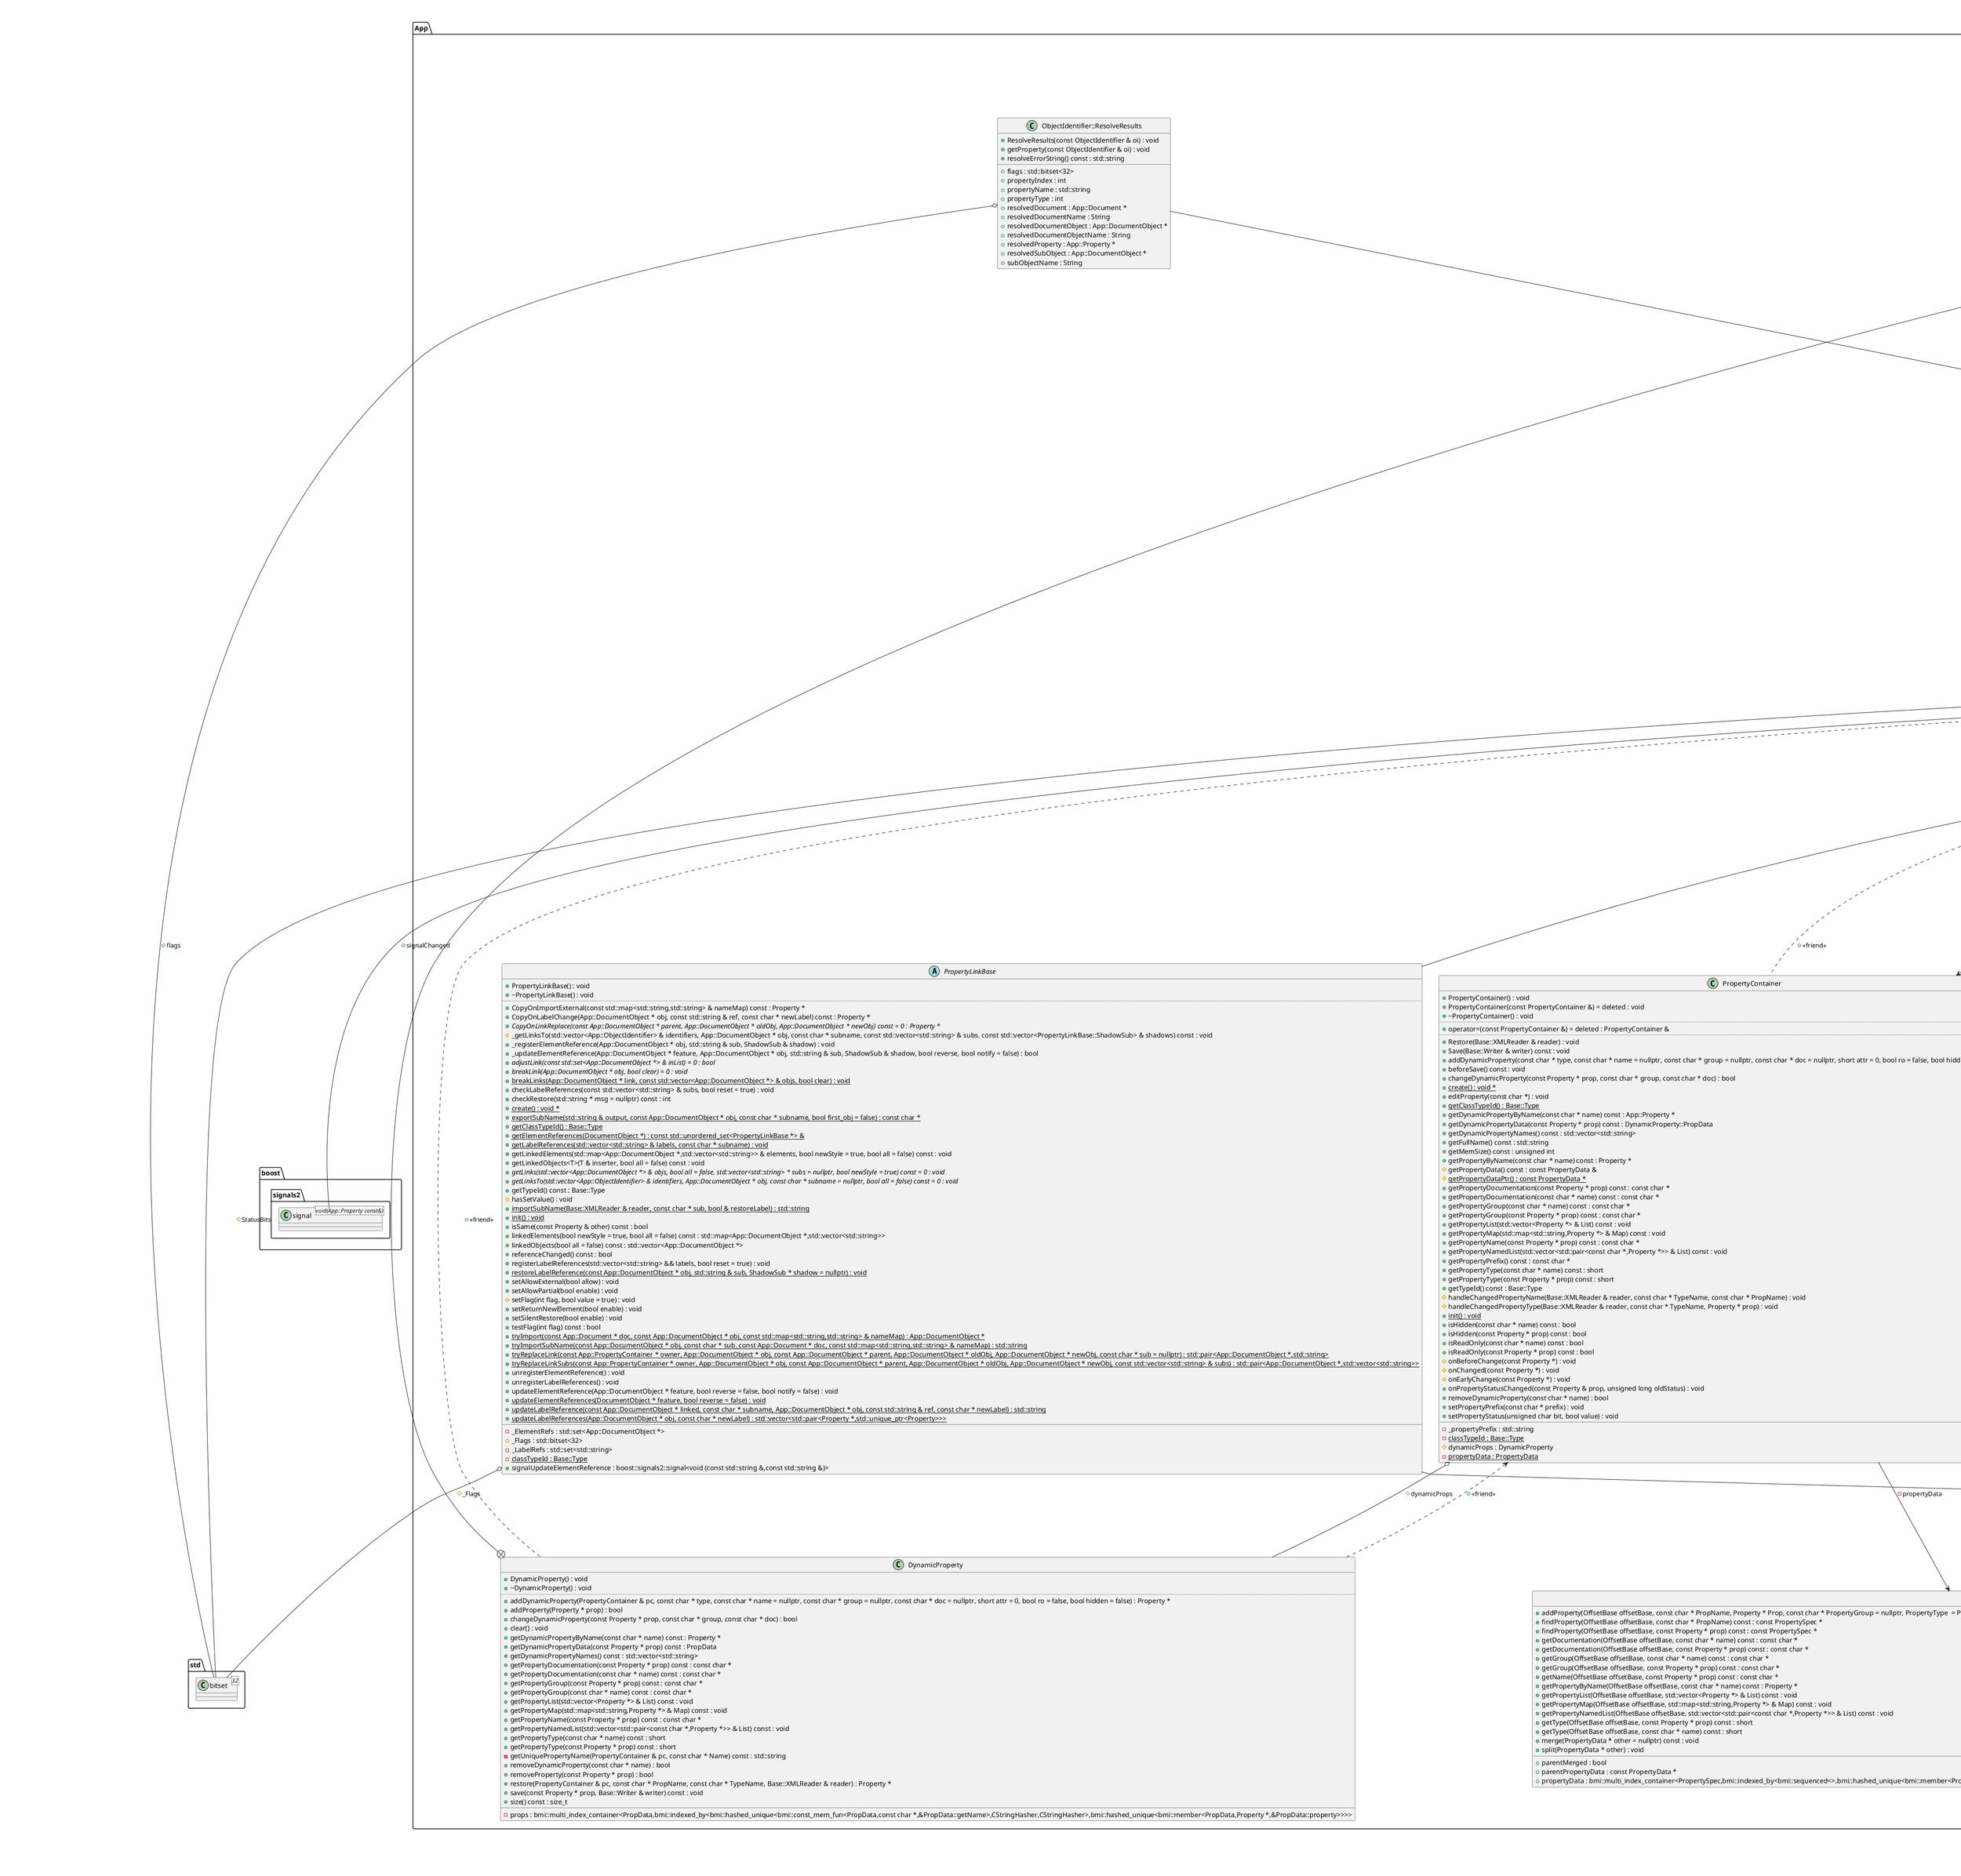 @startuml
title App::Property context
package [std] as C_0009971158671206323968 {
class "bitset<32>" as C_0011287612919229690754
class C_0011287612919229690754 [[https://github.com/FreeCAD/FreeCAD/blob/2fcc5317fe3aee96ca73475986a577719fc78e20/src/Base/Reader.h#L367{bitset}]] {
__
}
}
package [Base] as C_0005614219575140048477 {
class "Type" as C_0010396699791746075194
class C_0010396699791746075194 [[https://github.com/FreeCAD/FreeCAD/blob/2fcc5317fe3aee96ca73475986a577719fc78e20/src/Base/Type.h#L80{Type}]] {
+Type(const Type & type) = default : void [[[https://github.com/FreeCAD/FreeCAD/blob/2fcc5317fe3aee96ca73475986a577719fc78e20/src/Base/Type.h#L84{Type}]]]
+Type(Type && type) = default : void [[[https://github.com/FreeCAD/FreeCAD/blob/2fcc5317fe3aee96ca73475986a577719fc78e20/src/Base/Type.h#L85{Type}]]]
+Type() = default : void [[[https://github.com/FreeCAD/FreeCAD/blob/2fcc5317fe3aee96ca73475986a577719fc78e20/src/Base/Type.h#L86{Type}]]]
+~Type() = default : void [[[https://github.com/FreeCAD/FreeCAD/blob/2fcc5317fe3aee96ca73475986a577719fc78e20/src/Base/Type.h#L88{~Type}]]]
..
+operator=(const Type & type) constexpr = default : Type & [[[https://github.com/FreeCAD/FreeCAD/blob/2fcc5317fe3aee96ca73475986a577719fc78e20/src/Base/Type.h#L119{operator=}]]]
+operator=(Type && type) constexpr = default : Type & [[[https://github.com/FreeCAD/FreeCAD/blob/2fcc5317fe3aee96ca73475986a577719fc78e20/src/Base/Type.h#L120{operator=}]]]
..
+operator!=(const Type & type) const : bool [[[https://github.com/FreeCAD/FreeCAD/blob/2fcc5317fe3aee96ca73475986a577719fc78e20/src/Base/Type.h#L122{operator!=}]]]
+operator<(const Type & type) const : bool [[[https://github.com/FreeCAD/FreeCAD/blob/2fcc5317fe3aee96ca73475986a577719fc78e20/src/Base/Type.h#L124{operator<}]]]
+operator<=(const Type & type) const : bool [[[https://github.com/FreeCAD/FreeCAD/blob/2fcc5317fe3aee96ca73475986a577719fc78e20/src/Base/Type.h#L125{operator<=}]]]
+operator==(const Type & type) const : bool [[[https://github.com/FreeCAD/FreeCAD/blob/2fcc5317fe3aee96ca73475986a577719fc78e20/src/Base/Type.h#L121{operator==}]]]
+operator>(const Type & type) const : bool [[[https://github.com/FreeCAD/FreeCAD/blob/2fcc5317fe3aee96ca73475986a577719fc78e20/src/Base/Type.h#L127{operator>}]]]
+operator>=(const Type & type) const : bool [[[https://github.com/FreeCAD/FreeCAD/blob/2fcc5317fe3aee96ca73475986a577719fc78e20/src/Base/Type.h#L126{operator>=}]]]
..
{static} +badType() : Type [[[https://github.com/FreeCAD/FreeCAD/blob/2fcc5317fe3aee96ca73475986a577719fc78e20/src/Base/Type.h#L129{badType}]]]
+canInstantiate() const : bool [[[https://github.com/FreeCAD/FreeCAD/blob/2fcc5317fe3aee96ca73475986a577719fc78e20/src/Base/Type.h#L93{canInstantiate}]]]
+createInstance() : void * [[[https://github.com/FreeCAD/FreeCAD/blob/2fcc5317fe3aee96ca73475986a577719fc78e20/src/Base/Type.h#L91{createInstance}]]]
{static} +createInstanceByName(const char * TypeName, bool bLoadModule = false) : void * [[[https://github.com/FreeCAD/FreeCAD/blob/2fcc5317fe3aee96ca73475986a577719fc78e20/src/Base/Type.h#L95{createInstanceByName}]]]
{static} +createType(const Type & parent, const char * name, instantiationMethod method = nullptr) : Type [[[https://github.com/FreeCAD/FreeCAD/blob/2fcc5317fe3aee96ca73475986a577719fc78e20/src/Base/Type.h#L114{createType}]]]
{static} +destruct() : void [[[https://github.com/FreeCAD/FreeCAD/blob/2fcc5317fe3aee96ca73475986a577719fc78e20/src/Base/Type.h#L131{destruct}]]]
{static} +fromKey(unsigned int key) : Type [[[https://github.com/FreeCAD/FreeCAD/blob/2fcc5317fe3aee96ca73475986a577719fc78e20/src/Base/Type.h#L101{fromKey}]]]
{static} +fromName(const char * name) : Type [[[https://github.com/FreeCAD/FreeCAD/blob/2fcc5317fe3aee96ca73475986a577719fc78e20/src/Base/Type.h#L100{fromName}]]]
{static} +getAllDerivedFrom(const Type & type, std::vector<Type> & List) : int [[[https://github.com/FreeCAD/FreeCAD/blob/2fcc5317fe3aee96ca73475986a577719fc78e20/src/Base/Type.h#L106{getAllDerivedFrom}]]]
+getKey() const : unsigned int [[[https://github.com/FreeCAD/FreeCAD/blob/2fcc5317fe3aee96ca73475986a577719fc78e20/src/Base/Type.h#L116{getKey}]]]
{static} +getModuleName(const char * ClassName) : std::string [[[https://github.com/FreeCAD/FreeCAD/blob/2fcc5317fe3aee96ca73475986a577719fc78e20/src/Base/Type.h#L133{getModuleName}]]]
+getName() const : const char * [[[https://github.com/FreeCAD/FreeCAD/blob/2fcc5317fe3aee96ca73475986a577719fc78e20/src/Base/Type.h#L102{getName}]]]
{static} +getNumTypes() : int [[[https://github.com/FreeCAD/FreeCAD/blob/2fcc5317fe3aee96ca73475986a577719fc78e20/src/Base/Type.h#L111{getNumTypes}]]]
+getParent() const : Type [[[https://github.com/FreeCAD/FreeCAD/blob/2fcc5317fe3aee96ca73475986a577719fc78e20/src/Base/Type.h#L103{getParent}]]]
{static} +getTypeIfDerivedFrom(const char * name, const Type & parent, bool bLoadModule = false) : Type [[[https://github.com/FreeCAD/FreeCAD/blob/2fcc5317fe3aee96ca73475986a577719fc78e20/src/Base/Type.h#L109{getTypeIfDerivedFrom}]]]
{static} +importModule(const char * TypeName) : void [[[https://github.com/FreeCAD/FreeCAD/blob/2fcc5317fe3aee96ca73475986a577719fc78e20/src/Base/Type.h#L96{importModule}]]]
{static} +init() : void [[[https://github.com/FreeCAD/FreeCAD/blob/2fcc5317fe3aee96ca73475986a577719fc78e20/src/Base/Type.h#L130{init}]]]
+isBad() const : bool [[[https://github.com/FreeCAD/FreeCAD/blob/2fcc5317fe3aee96ca73475986a577719fc78e20/src/Base/Type.h#L117{isBad}]]]
+isDerivedFrom(const Type & type) const : bool [[[https://github.com/FreeCAD/FreeCAD/blob/2fcc5317fe3aee96ca73475986a577719fc78e20/src/Base/Type.h#L104{isDerivedFrom}]]]
__
-index : unsigned int [[[https://github.com/FreeCAD/FreeCAD/blob/2fcc5317fe3aee96ca73475986a577719fc78e20/src/Base/Type.h#L137{index}]]]
{static} -loadModuleSet : std::set<std::string> [[[https://github.com/FreeCAD/FreeCAD/blob/2fcc5317fe3aee96ca73475986a577719fc78e20/src/Base/Type.h#L141{loadModuleSet}]]]
{static} -typedata : std::vector<TypeData *> [[[https://github.com/FreeCAD/FreeCAD/blob/2fcc5317fe3aee96ca73475986a577719fc78e20/src/Base/Type.h#L140{typedata}]]]
{static} -typemap : std::map<std::string,unsigned int> [[[https://github.com/FreeCAD/FreeCAD/blob/2fcc5317fe3aee96ca73475986a577719fc78e20/src/Base/Type.h#L139{typemap}]]]
}
abstract "Persistence" as C_0011528780144950876692
abstract C_0011528780144950876692 [[https://github.com/FreeCAD/FreeCAD/blob/2fcc5317fe3aee96ca73475986a577719fc78e20/src/Base/Persistence.h#L36{Persistence}]] {
{abstract} +Restore(XMLReader &) = 0 : void [[[https://github.com/FreeCAD/FreeCAD/blob/2fcc5317fe3aee96ca73475986a577719fc78e20/src/Base/Persistence.h#L79{Restore}]]]
+RestoreDocFile(Reader &) : void [[[https://github.com/FreeCAD/FreeCAD/blob/2fcc5317fe3aee96ca73475986a577719fc78e20/src/Base/Persistence.h#L144{RestoreDocFile}]]]
{abstract} +Save(Writer &) const = 0 : void [[[https://github.com/FreeCAD/FreeCAD/blob/2fcc5317fe3aee96ca73475986a577719fc78e20/src/Base/Persistence.h#L63{Save}]]]
+SaveDocFile(Writer &) const : void [[[https://github.com/FreeCAD/FreeCAD/blob/2fcc5317fe3aee96ca73475986a577719fc78e20/src/Base/Persistence.h#L114{SaveDocFile}]]]
{static} +create() : void * [[[https://github.com/FreeCAD/FreeCAD/blob/2fcc5317fe3aee96ca73475986a577719fc78e20/src/Base/BaseClass.h#L40{create}]]]
+dumpToStream(std::ostream & stream, int compression) : void [[[https://github.com/FreeCAD/FreeCAD/blob/2fcc5317fe3aee96ca73475986a577719fc78e20/src/Base/Persistence.h#L149{dumpToStream}]]]
{static} +encodeAttribute(const std::string &) : std::string [[[https://github.com/FreeCAD/FreeCAD/blob/2fcc5317fe3aee96ca73475986a577719fc78e20/src/Base/Persistence.h#L146{encodeAttribute}]]]
{static} +getClassTypeId() : Base::Type [[[https://github.com/FreeCAD/FreeCAD/blob/2fcc5317fe3aee96ca73475986a577719fc78e20/src/Base/BaseClass.h#L37{getClassTypeId}]]]
{abstract} +getMemSize() const = 0 : unsigned int [[[https://github.com/FreeCAD/FreeCAD/blob/2fcc5317fe3aee96ca73475986a577719fc78e20/src/Base/Persistence.h#L46{getMemSize}]]]
+getTypeId() const : Base::Type [[[https://github.com/FreeCAD/FreeCAD/blob/2fcc5317fe3aee96ca73475986a577719fc78e20/src/Base/BaseClass.h#L38{getTypeId}]]]
{static} +init() : void [[[https://github.com/FreeCAD/FreeCAD/blob/2fcc5317fe3aee96ca73475986a577719fc78e20/src/Base/BaseClass.h#L39{init}]]]
-restoreFinished() : void [[[https://github.com/FreeCAD/FreeCAD/blob/2fcc5317fe3aee96ca73475986a577719fc78e20/src/Base/Persistence.h#L160{restoreFinished}]]]
+restoreFromStream(std::istream & stream) : void [[[https://github.com/FreeCAD/FreeCAD/blob/2fcc5317fe3aee96ca73475986a577719fc78e20/src/Base/Persistence.h#L152{restoreFromStream}]]]
__
{static} -classTypeId : Base::Type [[[https://github.com/FreeCAD/FreeCAD/blob/2fcc5317fe3aee96ca73475986a577719fc78e20/src/Base/BaseClass.h#L43{classTypeId}]]]
}
}
package [boost] as C_0015721512833981967600 {
package [signals2] as C_0016784150829702890784 {
class "signal<void(App::Property const&)>" as C_0007009446637664636435
class C_0007009446637664636435 [[https://github.com/FreeCAD/FreeCAD/blob/2fcc5317fe3aee96ca73475986a577719fc78e20/src/App/Property.h#L310{signal}]] {
__
}
}
}
package [App] as C_0018282610363821501524 {
abstract "Property" as C_0010695310204690954695
abstract C_0010695310204690954695 [[https://github.com/FreeCAD/FreeCAD/blob/2fcc5317fe3aee96ca73475986a577719fc78e20/src/App/Property.h#L55{Property}]] {
+Property() : void [[[https://github.com/FreeCAD/FreeCAD/blob/2fcc5317fe3aee96ca73475986a577719fc78e20/src/App/Property.h#L104{Property}]]]
+Property(const Property &) = deleted : void [[[https://github.com/FreeCAD/FreeCAD/blob/2fcc5317fe3aee96ca73475986a577719fc78e20/src/App/Property.h#L297{Property}]]]
+~Property() : void [[[https://github.com/FreeCAD/FreeCAD/blob/2fcc5317fe3aee96ca73475986a577719fc78e20/src/App/Property.h#L105{~Property}]]]
..
+operator=(const Property &) = deleted : Property & [[[https://github.com/FreeCAD/FreeCAD/blob/2fcc5317fe3aee96ca73475986a577719fc78e20/src/App/Property.h#L298{operator=}]]]
..
{abstract} +Copy() const = 0 : Property * [[[https://github.com/FreeCAD/FreeCAD/blob/2fcc5317fe3aee96ca73475986a577719fc78e20/src/App/Property.h#L243{Copy}]]]
{abstract} +Paste(const Property & from) = 0 : void [[[https://github.com/FreeCAD/FreeCAD/blob/2fcc5317fe3aee96ca73475986a577719fc78e20/src/App/Property.h#L245{Paste}]]]
+aboutToSetChildValue(Property &) : void [[[https://github.com/FreeCAD/FreeCAD/blob/2fcc5317fe3aee96ca73475986a577719fc78e20/src/App/Property.h#L250{aboutToSetChildValue}]]]
#aboutToSetValue() : void [[[https://github.com/FreeCAD/FreeCAD/blob/2fcc5317fe3aee96ca73475986a577719fc78e20/src/App/Property.h#L287{aboutToSetValue}]]]
+afterRestore() : void [[[https://github.com/FreeCAD/FreeCAD/blob/2fcc5317fe3aee96ca73475986a577719fc78e20/src/App/Property.h#L193{afterRestore}]]]
+beforeSave() const : void [[[https://github.com/FreeCAD/FreeCAD/blob/2fcc5317fe3aee96ca73475986a577719fc78e20/src/App/Property.h#L265{beforeSave}]]]
+canonicalPath(const App::ObjectIdentifier & p) const : App::ObjectIdentifier [[[https://github.com/FreeCAD/FreeCAD/blob/2fcc5317fe3aee96ca73475986a577719fc78e20/src/App/Property.h#L168{canonicalPath}]]]
{static} +create() : void * [[[https://github.com/FreeCAD/FreeCAD/blob/2fcc5317fe3aee96ca73475986a577719fc78e20/src/Base/BaseClass.h#L52{create}]]]
{static} +destroy(Property * p) : void [[[https://github.com/FreeCAD/FreeCAD/blob/2fcc5317fe3aee96ca73475986a577719fc78e20/src/App/Property.h#L108{destroy}]]]
{static} +getClassTypeId() : Base::Type [[[https://github.com/FreeCAD/FreeCAD/blob/2fcc5317fe3aee96ca73475986a577719fc78e20/src/Base/BaseClass.h#L49{getClassTypeId}]]]
+getContainer() const : PropertyContainer * [[[https://github.com/FreeCAD/FreeCAD/blob/2fcc5317fe3aee96ca73475986a577719fc78e20/src/App/Property.h#L154{getContainer}]]]
+getDocumentation() const : const char * [[[https://github.com/FreeCAD/FreeCAD/blob/2fcc5317fe3aee96ca73475986a577719fc78e20/src/App/Property.h#L148{getDocumentation}]]]
+getEditorName() const : const char * [[[https://github.com/FreeCAD/FreeCAD/blob/2fcc5317fe3aee96ca73475986a577719fc78e20/src/App/Property.h#L139{getEditorName}]]]
#getFileName(const char * postfix = 0, const char * prefix = 0) const : std::string [[[https://github.com/FreeCAD/FreeCAD/blob/2fcc5317fe3aee96ca73475986a577719fc78e20/src/App/Property.h#L293{getFileName}]]]
+getFullName() const : std::string [[[https://github.com/FreeCAD/FreeCAD/blob/2fcc5317fe3aee96ca73475986a577719fc78e20/src/App/Property.h#L136{getFullName}]]]
+getGroup() const : const char * [[[https://github.com/FreeCAD/FreeCAD/blob/2fcc5317fe3aee96ca73475986a577719fc78e20/src/App/Property.h#L145{getGroup}]]]
+getID() const : int64_t [[[https://github.com/FreeCAD/FreeCAD/blob/2fcc5317fe3aee96ca73475986a577719fc78e20/src/App/Property.h#L263{getID}]]]
+getMemSize() const : unsigned int [[[https://github.com/FreeCAD/FreeCAD/blob/2fcc5317fe3aee96ca73475986a577719fc78e20/src/App/Property.h#L116{getMemSize}]]]
+getName() const : const char * [[[https://github.com/FreeCAD/FreeCAD/blob/2fcc5317fe3aee96ca73475986a577719fc78e20/src/App/Property.h#L125{getName}]]]
+getPathValue(const App::ObjectIdentifier & path) const : const boost::any [[[https://github.com/FreeCAD/FreeCAD/blob/2fcc5317fe3aee96ca73475986a577719fc78e20/src/App/Property.h#L160{getPathValue}]]]
+getPaths(std::vector<App::ObjectIdentifier> & paths) const : void [[[https://github.com/FreeCAD/FreeCAD/blob/2fcc5317fe3aee96ca73475986a577719fc78e20/src/App/Property.h#L171{getPaths}]]]
+getPyPathValue(const App::ObjectIdentifier &, Py::Object &) const : bool [[[https://github.com/FreeCAD/FreeCAD/blob/2fcc5317fe3aee96ca73475986a577719fc78e20/src/App/Property.h#L163{getPyPathValue}]]]
+getStatus() const : unsigned long [[[https://github.com/FreeCAD/FreeCAD/blob/2fcc5317fe3aee96ca73475986a577719fc78e20/src/App/Property.h#L218{getStatus}]]]
+getType() const : short [[[https://github.com/FreeCAD/FreeCAD/blob/2fcc5317fe3aee96ca73475986a577719fc78e20/src/App/Property.h#L142{getType}]]]
+getTypeId() const : Base::Type [[[https://github.com/FreeCAD/FreeCAD/blob/2fcc5317fe3aee96ca73475986a577719fc78e20/src/Base/BaseClass.h#L50{getTypeId}]]]
+hasName() const : bool [[[https://github.com/FreeCAD/FreeCAD/blob/2fcc5317fe3aee96ca73475986a577719fc78e20/src/App/Property.h#L129{hasName}]]]
+hasSetChildValue(Property &) : void [[[https://github.com/FreeCAD/FreeCAD/blob/2fcc5317fe3aee96ca73475986a577719fc78e20/src/App/Property.h#L248{hasSetChildValue}]]]
#hasSetValue() : void [[[https://github.com/FreeCAD/FreeCAD/blob/2fcc5317fe3aee96ca73475986a577719fc78e20/src/App/Property.h#L285{hasSetValue}]]]
{static} +init() : void [[[https://github.com/FreeCAD/FreeCAD/blob/2fcc5317fe3aee96ca73475986a577719fc78e20/src/Base/BaseClass.h#L51{init}]]]
+isReadOnly() const : bool [[[https://github.com/FreeCAD/FreeCAD/blob/2fcc5317fe3aee96ca73475986a577719fc78e20/src/App/Property.h#L228{isReadOnly}]]]
+isSame(const Property & other) const : bool [[[https://github.com/FreeCAD/FreeCAD/blob/2fcc5317fe3aee96ca73475986a577719fc78e20/src/App/Property.h#L253{isSame}]]]
+isSinglePrecision() const : bool [[[https://github.com/FreeCAD/FreeCAD/blob/2fcc5317fe3aee96ca73475986a577719fc78e20/src/App/Property.h#L237{isSinglePrecision}]]]
+isTouched() const : bool [[[https://github.com/FreeCAD/FreeCAD/blob/2fcc5317fe3aee96ca73475986a577719fc78e20/src/App/Property.h#L210{isTouched}]]]
{static} +isValidName(const char * name) : bool [[[https://github.com/FreeCAD/FreeCAD/blob/2fcc5317fe3aee96ca73475986a577719fc78e20/src/App/Property.h#L134{isValidName}]]]
+onContainerRestored() : void [[[https://github.com/FreeCAD/FreeCAD/blob/2fcc5317fe3aee96ca73475986a577719fc78e20/src/App/Property.h#L202{onContainerRestored}]]]
+purgeTouched() : void [[[https://github.com/FreeCAD/FreeCAD/blob/2fcc5317fe3aee96ca73475986a577719fc78e20/src/App/Property.h#L214{purgeTouched}]]]
+setContainer(PropertyContainer * Father) : void [[[https://github.com/FreeCAD/FreeCAD/blob/2fcc5317fe3aee96ca73475986a577719fc78e20/src/App/Property.h#L151{setContainer}]]]
+setPathValue(const App::ObjectIdentifier & path, const boost::any & value) : void [[[https://github.com/FreeCAD/FreeCAD/blob/2fcc5317fe3aee96ca73475986a577719fc78e20/src/App/Property.h#L157{setPathValue}]]]
+setReadOnly(bool readOnly) : void [[[https://github.com/FreeCAD/FreeCAD/blob/2fcc5317fe3aee96ca73475986a577719fc78e20/src/App/Property.h#L227{setReadOnly}]]]
+setSinglePrecision(bool single) : void [[[https://github.com/FreeCAD/FreeCAD/blob/2fcc5317fe3aee96ca73475986a577719fc78e20/src/App/Property.h#L233{setSinglePrecision}]]]
+setStatus(Status pos, bool on) : void [[[https://github.com/FreeCAD/FreeCAD/blob/2fcc5317fe3aee96ca73475986a577719fc78e20/src/App/Property.h#L224{setStatus}]]]
+setStatusValue(unsigned long status) : void [[[https://github.com/FreeCAD/FreeCAD/blob/2fcc5317fe3aee96ca73475986a577719fc78e20/src/App/Property.h#L225{setStatusValue}]]]
-syncType(unsigned int type) : void [[[https://github.com/FreeCAD/FreeCAD/blob/2fcc5317fe3aee96ca73475986a577719fc78e20/src/App/Property.h#L302{syncType}]]]
+testStatus(Status pos) const : bool [[[https://github.com/FreeCAD/FreeCAD/blob/2fcc5317fe3aee96ca73475986a577719fc78e20/src/App/Property.h#L221{testStatus}]]]
+touch() : void [[[https://github.com/FreeCAD/FreeCAD/blob/2fcc5317fe3aee96ca73475986a577719fc78e20/src/App/Property.h#L208{touch}]]]
#verifyPath(const App::ObjectIdentifier & p) const : void [[[https://github.com/FreeCAD/FreeCAD/blob/2fcc5317fe3aee96ca73475986a577719fc78e20/src/App/Property.h#L290{verifyPath}]]]
__
#StatusBits : std::bitset<32> [[[https://github.com/FreeCAD/FreeCAD/blob/2fcc5317fe3aee96ca73475986a577719fc78e20/src/App/Property.h#L281{StatusBits}]]]
-_id : int64_t [[[https://github.com/FreeCAD/FreeCAD/blob/2fcc5317fe3aee96ca73475986a577719fc78e20/src/App/Property.h#L307{_id}]]]
{static} -classTypeId : Base::Type [[[https://github.com/FreeCAD/FreeCAD/blob/2fcc5317fe3aee96ca73475986a577719fc78e20/src/Base/BaseClass.h#L55{classTypeId}]]]
-father : PropertyContainer * [[[https://github.com/FreeCAD/FreeCAD/blob/2fcc5317fe3aee96ca73475986a577719fc78e20/src/App/Property.h#L305{father}]]]
-myName : const char * [[[https://github.com/FreeCAD/FreeCAD/blob/2fcc5317fe3aee96ca73475986a577719fc78e20/src/App/Property.h#L306{myName}]]]
+signalChanged : boost::signals2::signal<void (const App::Property &)> [[[https://github.com/FreeCAD/FreeCAD/blob/2fcc5317fe3aee96ca73475986a577719fc78e20/src/App/Property.h#L310{signalChanged}]]]
}
enum "Property::Status" as C_0015854913928868302836
enum C_0015854913928868302836 [[https://github.com/FreeCAD/FreeCAD/blob/2fcc5317fe3aee96ca73475986a577719fc78e20/src/App/Property.h#L60{Property::Status}]] {
Touched
Immutable
ReadOnly
Hidden
Transient
MaterialEdit
NoMaterialListEdit
Output
LockDynamic
NoModify
PartialTrigger
NoRecompute
Single
Ordered
EvalOnRestore
Busy
CopyOnChange
UserEdit
PropStaticBegin
PropDynamic
PropNoPersist
PropNoRecompute
PropReadOnly
PropTransient
PropHidden
PropOutput
PropStaticEnd
User1
User2
User3
User4
}
class "PropertyLists" as C_0011751656626629753837
class C_0011751656626629753837 [[https://github.com/FreeCAD/FreeCAD/blob/2fcc5317fe3aee96ca73475986a577719fc78e20/src/App/Property.h#L461{PropertyLists}]] {
{static} +create() : void * [[[https://github.com/FreeCAD/FreeCAD/blob/2fcc5317fe3aee96ca73475986a577719fc78e20/src/Base/BaseClass.h#L52{create}]]]
{static} +getClassTypeId() : Base::Type [[[https://github.com/FreeCAD/FreeCAD/blob/2fcc5317fe3aee96ca73475986a577719fc78e20/src/Base/BaseClass.h#L49{getClassTypeId}]]]
+getTypeId() const : Base::Type [[[https://github.com/FreeCAD/FreeCAD/blob/2fcc5317fe3aee96ca73475986a577719fc78e20/src/Base/BaseClass.h#L50{getTypeId}]]]
{static} +init() : void [[[https://github.com/FreeCAD/FreeCAD/blob/2fcc5317fe3aee96ca73475986a577719fc78e20/src/Base/BaseClass.h#L51{init}]]]
+isOrderRelevant() const : bool [[[https://github.com/FreeCAD/FreeCAD/blob/2fcc5317fe3aee96ca73475986a577719fc78e20/src/App/Property.h#L474{isOrderRelevant}]]]
+setOrderRelevant(bool on) : void [[[https://github.com/FreeCAD/FreeCAD/blob/2fcc5317fe3aee96ca73475986a577719fc78e20/src/App/Property.h#L473{setOrderRelevant}]]]
+setPyObject(PyObject * obj) : void [[[https://github.com/FreeCAD/FreeCAD/blob/2fcc5317fe3aee96ca73475986a577719fc78e20/src/App/Property.h#L466{setPyObject}]]]
__
{static} -classTypeId : Base::Type [[[https://github.com/FreeCAD/FreeCAD/blob/2fcc5317fe3aee96ca73475986a577719fc78e20/src/Base/BaseClass.h#L55{classTypeId}]]]
}
class "DynamicProperty" as C_0006995009966221590167
class C_0006995009966221590167 [[https://github.com/FreeCAD/FreeCAD/blob/2fcc5317fe3aee96ca73475986a577719fc78e20/src/App/DynamicProperty.h#L67{DynamicProperty}]] {
+DynamicProperty() : void [[[https://github.com/FreeCAD/FreeCAD/blob/2fcc5317fe3aee96ca73475986a577719fc78e20/src/App/DynamicProperty.h#L70{DynamicProperty}]]]
+~DynamicProperty() : void [[[https://github.com/FreeCAD/FreeCAD/blob/2fcc5317fe3aee96ca73475986a577719fc78e20/src/App/DynamicProperty.h#L71{~DynamicProperty}]]]
..
+addDynamicProperty(PropertyContainer & pc, const char * type, const char * name = nullptr, const char * group = nullptr, const char * doc = nullptr, short attr = 0, bool ro = false, bool hidden = false) : Property * [[[https://github.com/FreeCAD/FreeCAD/blob/2fcc5317fe3aee96ca73475986a577719fc78e20/src/App/DynamicProperty.h#L100{addDynamicProperty}]]]
+addProperty(Property * prop) : bool [[[https://github.com/FreeCAD/FreeCAD/blob/2fcc5317fe3aee96ca73475986a577719fc78e20/src/App/DynamicProperty.h#L108{addProperty}]]]
+changeDynamicProperty(const Property * prop, const char * group, const char * doc) : bool [[[https://github.com/FreeCAD/FreeCAD/blob/2fcc5317fe3aee96ca73475986a577719fc78e20/src/App/DynamicProperty.h#L172{changeDynamicProperty}]]]
+clear() : void [[[https://github.com/FreeCAD/FreeCAD/blob/2fcc5317fe3aee96ca73475986a577719fc78e20/src/App/DynamicProperty.h#L139{clear}]]]
+getDynamicPropertyByName(const char * name) const : Property * [[[https://github.com/FreeCAD/FreeCAD/blob/2fcc5317fe3aee96ca73475986a577719fc78e20/src/App/DynamicProperty.h#L82{getDynamicPropertyByName}]]]
+getDynamicPropertyData(const Property * prop) const : PropData [[[https://github.com/FreeCAD/FreeCAD/blob/2fcc5317fe3aee96ca73475986a577719fc78e20/src/App/DynamicProperty.h#L170{getDynamicPropertyData}]]]
+getDynamicPropertyNames() const : std::vector<std::string> [[[https://github.com/FreeCAD/FreeCAD/blob/2fcc5317fe3aee96ca73475986a577719fc78e20/src/App/DynamicProperty.h#L117{getDynamicPropertyNames}]]]
+getPropertyDocumentation(const Property * prop) const : const char * [[[https://github.com/FreeCAD/FreeCAD/blob/2fcc5317fe3aee96ca73475986a577719fc78e20/src/App/DynamicProperty.h#L133{getPropertyDocumentation}]]]
+getPropertyDocumentation(const char * name) const : const char * [[[https://github.com/FreeCAD/FreeCAD/blob/2fcc5317fe3aee96ca73475986a577719fc78e20/src/App/DynamicProperty.h#L135{getPropertyDocumentation}]]]
+getPropertyGroup(const Property * prop) const : const char * [[[https://github.com/FreeCAD/FreeCAD/blob/2fcc5317fe3aee96ca73475986a577719fc78e20/src/App/DynamicProperty.h#L129{getPropertyGroup}]]]
+getPropertyGroup(const char * name) const : const char * [[[https://github.com/FreeCAD/FreeCAD/blob/2fcc5317fe3aee96ca73475986a577719fc78e20/src/App/DynamicProperty.h#L131{getPropertyGroup}]]]
+getPropertyList(std::vector<Property *> & List) const : void [[[https://github.com/FreeCAD/FreeCAD/blob/2fcc5317fe3aee96ca73475986a577719fc78e20/src/App/DynamicProperty.h#L76{getPropertyList}]]]
+getPropertyMap(std::map<std::string,Property *> & Map) const : void [[[https://github.com/FreeCAD/FreeCAD/blob/2fcc5317fe3aee96ca73475986a577719fc78e20/src/App/DynamicProperty.h#L80{getPropertyMap}]]]
+getPropertyName(const Property * prop) const : const char * [[[https://github.com/FreeCAD/FreeCAD/blob/2fcc5317fe3aee96ca73475986a577719fc78e20/src/App/DynamicProperty.h#L119{getPropertyName}]]]
+getPropertyNamedList(std::vector<std::pair<const char *,Property *>> & List) const : void [[[https://github.com/FreeCAD/FreeCAD/blob/2fcc5317fe3aee96ca73475986a577719fc78e20/src/App/DynamicProperty.h#L78{getPropertyNamedList}]]]
+getPropertyType(const char * name) const : short [[[https://github.com/FreeCAD/FreeCAD/blob/2fcc5317fe3aee96ca73475986a577719fc78e20/src/App/DynamicProperty.h#L127{getPropertyType}]]]
+getPropertyType(const Property * prop) const : short [[[https://github.com/FreeCAD/FreeCAD/blob/2fcc5317fe3aee96ca73475986a577719fc78e20/src/App/DynamicProperty.h#L125{getPropertyType}]]]
-getUniquePropertyName(PropertyContainer & pc, const char * Name) const : std::string [[[https://github.com/FreeCAD/FreeCAD/blob/2fcc5317fe3aee96ca73475986a577719fc78e20/src/App/DynamicProperty.h#L175{getUniquePropertyName}]]]
+removeDynamicProperty(const char * name) : bool [[[https://github.com/FreeCAD/FreeCAD/blob/2fcc5317fe3aee96ca73475986a577719fc78e20/src/App/DynamicProperty.h#L113{removeDynamicProperty}]]]
+removeProperty(const Property * prop) : bool [[[https://github.com/FreeCAD/FreeCAD/blob/2fcc5317fe3aee96ca73475986a577719fc78e20/src/App/DynamicProperty.h#L115{removeProperty}]]]
+restore(PropertyContainer & pc, const char * PropName, const char * TypeName, Base::XMLReader & reader) : Property * [[[https://github.com/FreeCAD/FreeCAD/blob/2fcc5317fe3aee96ca73475986a577719fc78e20/src/App/DynamicProperty.h#L146{restore}]]]
+save(const Property * prop, Base::Writer & writer) const : void [[[https://github.com/FreeCAD/FreeCAD/blob/2fcc5317fe3aee96ca73475986a577719fc78e20/src/App/DynamicProperty.h#L144{save}]]]
+size() const : size_t [[[https://github.com/FreeCAD/FreeCAD/blob/2fcc5317fe3aee96ca73475986a577719fc78e20/src/App/DynamicProperty.h#L142{size}]]]
__
-props : bmi::multi_index_container<PropData,bmi::indexed_by<bmi::hashed_unique<bmi::const_mem_fun<PropData,const char *,&PropData::getName>,CStringHasher,CStringHasher>,bmi::hashed_unique<bmi::member<PropData,Property *,&PropData::property>>>> [[[https://github.com/FreeCAD/FreeCAD/blob/2fcc5317fe3aee96ca73475986a577719fc78e20/src/App/DynamicProperty.h#L190{props}]]]
}
class "DynamicProperty::PropData" as C_0001277848309579128052
class C_0001277848309579128052 [[https://github.com/FreeCAD/FreeCAD/blob/2fcc5317fe3aee96ca73475986a577719fc78e20/src/App/DynamicProperty.h#L149{DynamicProperty::PropData}]] {
+PropData(Property * prop = nullptr, std::string && n = std::string(), const char * pn = nullptr, const char * g = nullptr, const char * d = nullptr, short a = 0, bool ro = false, bool h = false) : void [[[https://github.com/FreeCAD/FreeCAD/blob/2fcc5317fe3aee96ca73475986a577719fc78e20/src/App/DynamicProperty.h#L159{PropData}]]]
+getName() const : const char * [[[https://github.com/FreeCAD/FreeCAD/blob/2fcc5317fe3aee96ca73475986a577719fc78e20/src/App/DynamicProperty.h#L165{getName}]]]
__
+attr : short [[[https://github.com/FreeCAD/FreeCAD/blob/2fcc5317fe3aee96ca73475986a577719fc78e20/src/App/DynamicProperty.h#L155{attr}]]]
+doc : std::string [[[https://github.com/FreeCAD/FreeCAD/blob/2fcc5317fe3aee96ca73475986a577719fc78e20/src/App/DynamicProperty.h#L154{doc}]]]
+group : std::string [[[https://github.com/FreeCAD/FreeCAD/blob/2fcc5317fe3aee96ca73475986a577719fc78e20/src/App/DynamicProperty.h#L153{group}]]]
+hidden : bool [[[https://github.com/FreeCAD/FreeCAD/blob/2fcc5317fe3aee96ca73475986a577719fc78e20/src/App/DynamicProperty.h#L157{hidden}]]]
+name : std::string [[[https://github.com/FreeCAD/FreeCAD/blob/2fcc5317fe3aee96ca73475986a577719fc78e20/src/App/DynamicProperty.h#L151{name}]]]
+pName : const char * [[[https://github.com/FreeCAD/FreeCAD/blob/2fcc5317fe3aee96ca73475986a577719fc78e20/src/App/DynamicProperty.h#L152{pName}]]]
+property : Property * [[[https://github.com/FreeCAD/FreeCAD/blob/2fcc5317fe3aee96ca73475986a577719fc78e20/src/App/DynamicProperty.h#L150{property}]]]
+readonly : bool [[[https://github.com/FreeCAD/FreeCAD/blob/2fcc5317fe3aee96ca73475986a577719fc78e20/src/App/DynamicProperty.h#L156{readonly}]]]
}
class "PropertyData" as C_0008521121395702379220
class C_0008521121395702379220 [[https://github.com/FreeCAD/FreeCAD/blob/2fcc5317fe3aee96ca73475986a577719fc78e20/src/App/PropertyContainer.h#L58{PropertyData}]] {
+addProperty(OffsetBase offsetBase, const char * PropName, Property * Prop, const char * PropertyGroup = nullptr, PropertyType  = Prop_None, const char * PropertyDocu = nullptr) : void [[[https://github.com/FreeCAD/FreeCAD/blob/2fcc5317fe3aee96ca73475986a577719fc78e20/src/App/PropertyContainer.h#L118{addProperty}]]]
+findProperty(OffsetBase offsetBase, const char * PropName) const : const PropertySpec * [[[https://github.com/FreeCAD/FreeCAD/blob/2fcc5317fe3aee96ca73475986a577719fc78e20/src/App/PropertyContainer.h#L120{findProperty}]]]
+findProperty(OffsetBase offsetBase, const Property * prop) const : const PropertySpec * [[[https://github.com/FreeCAD/FreeCAD/blob/2fcc5317fe3aee96ca73475986a577719fc78e20/src/App/PropertyContainer.h#L121{findProperty}]]]
+getDocumentation(OffsetBase offsetBase, const char * name) const : const char * [[[https://github.com/FreeCAD/FreeCAD/blob/2fcc5317fe3aee96ca73475986a577719fc78e20/src/App/PropertyContainer.h#L128{getDocumentation}]]]
+getDocumentation(OffsetBase offsetBase, const Property * prop) const : const char * [[[https://github.com/FreeCAD/FreeCAD/blob/2fcc5317fe3aee96ca73475986a577719fc78e20/src/App/PropertyContainer.h#L129{getDocumentation}]]]
+getGroup(OffsetBase offsetBase, const char * name) const : const char * [[[https://github.com/FreeCAD/FreeCAD/blob/2fcc5317fe3aee96ca73475986a577719fc78e20/src/App/PropertyContainer.h#L126{getGroup}]]]
+getGroup(OffsetBase offsetBase, const Property * prop) const : const char * [[[https://github.com/FreeCAD/FreeCAD/blob/2fcc5317fe3aee96ca73475986a577719fc78e20/src/App/PropertyContainer.h#L127{getGroup}]]]
+getName(OffsetBase offsetBase, const Property * prop) const : const char * [[[https://github.com/FreeCAD/FreeCAD/blob/2fcc5317fe3aee96ca73475986a577719fc78e20/src/App/PropertyContainer.h#L123{getName}]]]
+getPropertyByName(OffsetBase offsetBase, const char * name) const : Property * [[[https://github.com/FreeCAD/FreeCAD/blob/2fcc5317fe3aee96ca73475986a577719fc78e20/src/App/PropertyContainer.h#L131{getPropertyByName}]]]
+getPropertyList(OffsetBase offsetBase, std::vector<Property *> & List) const : void [[[https://github.com/FreeCAD/FreeCAD/blob/2fcc5317fe3aee96ca73475986a577719fc78e20/src/App/PropertyContainer.h#L133{getPropertyList}]]]
+getPropertyMap(OffsetBase offsetBase, std::map<std::string,Property *> & Map) const : void [[[https://github.com/FreeCAD/FreeCAD/blob/2fcc5317fe3aee96ca73475986a577719fc78e20/src/App/PropertyContainer.h#L132{getPropertyMap}]]]
+getPropertyNamedList(OffsetBase offsetBase, std::vector<std::pair<const char *,Property *>> & List) const : void [[[https://github.com/FreeCAD/FreeCAD/blob/2fcc5317fe3aee96ca73475986a577719fc78e20/src/App/PropertyContainer.h#L134{getPropertyNamedList}]]]
+getType(OffsetBase offsetBase, const Property * prop) const : short [[[https://github.com/FreeCAD/FreeCAD/blob/2fcc5317fe3aee96ca73475986a577719fc78e20/src/App/PropertyContainer.h#L124{getType}]]]
+getType(OffsetBase offsetBase, const char * name) const : short [[[https://github.com/FreeCAD/FreeCAD/blob/2fcc5317fe3aee96ca73475986a577719fc78e20/src/App/PropertyContainer.h#L125{getType}]]]
+merge(PropertyData * other = nullptr) const : void [[[https://github.com/FreeCAD/FreeCAD/blob/2fcc5317fe3aee96ca73475986a577719fc78e20/src/App/PropertyContainer.h#L136{merge}]]]
+split(PropertyData * other) : void [[[https://github.com/FreeCAD/FreeCAD/blob/2fcc5317fe3aee96ca73475986a577719fc78e20/src/App/PropertyContainer.h#L137{split}]]]
__
+parentMerged : bool [[[https://github.com/FreeCAD/FreeCAD/blob/2fcc5317fe3aee96ca73475986a577719fc78e20/src/App/PropertyContainer.h#L114{parentMerged}]]]
+parentPropertyData : const PropertyData * [[[https://github.com/FreeCAD/FreeCAD/blob/2fcc5317fe3aee96ca73475986a577719fc78e20/src/App/PropertyContainer.h#L116{parentPropertyData}]]]
+propertyData : bmi::multi_index_container<PropertySpec,bmi::indexed_by<bmi::sequenced<>,bmi::hashed_unique<bmi::member<PropertySpec,const char *,&PropertySpec::Name>,CStringHasher,CStringHasher>,bmi::hashed_unique<bmi::member<PropertySpec,short,&PropertySpec::Offset>>>> [[[https://github.com/FreeCAD/FreeCAD/blob/2fcc5317fe3aee96ca73475986a577719fc78e20/src/App/PropertyContainer.h#L112{propertyData}]]]
}
class "PropertyContainer" as C_0011434723455086278527
class C_0011434723455086278527 [[https://github.com/FreeCAD/FreeCAD/blob/2fcc5317fe3aee96ca73475986a577719fc78e20/src/App/PropertyContainer.h#L143{PropertyContainer}]] {
+PropertyContainer() : void [[[https://github.com/FreeCAD/FreeCAD/blob/2fcc5317fe3aee96ca73475986a577719fc78e20/src/App/PropertyContainer.h#L153{PropertyContainer}]]]
+PropertyContainer(const PropertyContainer &) = deleted : void [[[https://github.com/FreeCAD/FreeCAD/blob/2fcc5317fe3aee96ca73475986a577719fc78e20/src/App/PropertyContainer.h#L261{PropertyContainer}]]]
+~PropertyContainer() : void [[[https://github.com/FreeCAD/FreeCAD/blob/2fcc5317fe3aee96ca73475986a577719fc78e20/src/App/PropertyContainer.h#L159{~PropertyContainer}]]]
..
+operator=(const PropertyContainer &) = deleted : PropertyContainer & [[[https://github.com/FreeCAD/FreeCAD/blob/2fcc5317fe3aee96ca73475986a577719fc78e20/src/App/PropertyContainer.h#L262{operator=}]]]
..
+Restore(Base::XMLReader & reader) : void [[[https://github.com/FreeCAD/FreeCAD/blob/2fcc5317fe3aee96ca73475986a577719fc78e20/src/App/PropertyContainer.h#L224{Restore}]]]
+Save(Base::Writer & writer) const : void [[[https://github.com/FreeCAD/FreeCAD/blob/2fcc5317fe3aee96ca73475986a577719fc78e20/src/App/PropertyContainer.h#L223{Save}]]]
+addDynamicProperty(const char * type, const char * name = nullptr, const char * group = nullptr, const char * doc = nullptr, short attr = 0, bool ro = false, bool hidden = false) : App::Property * [[[https://github.com/FreeCAD/FreeCAD/blob/2fcc5317fe3aee96ca73475986a577719fc78e20/src/App/PropertyContainer.h#L198{addDynamicProperty}]]]
+beforeSave() const : void [[[https://github.com/FreeCAD/FreeCAD/blob/2fcc5317fe3aee96ca73475986a577719fc78e20/src/App/PropertyContainer.h#L225{beforeSave}]]]
+changeDynamicProperty(const Property * prop, const char * group, const char * doc) : bool [[[https://github.com/FreeCAD/FreeCAD/blob/2fcc5317fe3aee96ca73475986a577719fc78e20/src/App/PropertyContainer.h#L207{changeDynamicProperty}]]]
{static} +create() : void * [[[https://github.com/FreeCAD/FreeCAD/blob/2fcc5317fe3aee96ca73475986a577719fc78e20/src/Base/BaseClass.h#L52{create}]]]
+editProperty(const char *) : void [[[https://github.com/FreeCAD/FreeCAD/blob/2fcc5317fe3aee96ca73475986a577719fc78e20/src/App/PropertyContainer.h#L227{editProperty}]]]
{static} +getClassTypeId() : Base::Type [[[https://github.com/FreeCAD/FreeCAD/blob/2fcc5317fe3aee96ca73475986a577719fc78e20/src/Base/BaseClass.h#L49{getClassTypeId}]]]
+getDynamicPropertyByName(const char * name) const : App::Property * [[[https://github.com/FreeCAD/FreeCAD/blob/2fcc5317fe3aee96ca73475986a577719fc78e20/src/App/PropertyContainer.h#L217{getDynamicPropertyByName}]]]
+getDynamicPropertyData(const Property * prop) const : DynamicProperty::PropData [[[https://github.com/FreeCAD/FreeCAD/blob/2fcc5317fe3aee96ca73475986a577719fc78e20/src/App/PropertyContainer.h#L203{getDynamicPropertyData}]]]
+getDynamicPropertyNames() const : std::vector<std::string> [[[https://github.com/FreeCAD/FreeCAD/blob/2fcc5317fe3aee96ca73475986a577719fc78e20/src/App/PropertyContainer.h#L214{getDynamicPropertyNames}]]]
+getFullName() const : std::string [[[https://github.com/FreeCAD/FreeCAD/blob/2fcc5317fe3aee96ca73475986a577719fc78e20/src/App/PropertyContainer.h#L163{getFullName}]]]
+getMemSize() const : unsigned int [[[https://github.com/FreeCAD/FreeCAD/blob/2fcc5317fe3aee96ca73475986a577719fc78e20/src/App/PropertyContainer.h#L161{getMemSize}]]]
+getPropertyByName(const char * name) const : Property * [[[https://github.com/FreeCAD/FreeCAD/blob/2fcc5317fe3aee96ca73475986a577719fc78e20/src/App/PropertyContainer.h#L166{getPropertyByName}]]]
#getPropertyData() const : const PropertyData & [[[https://github.com/FreeCAD/FreeCAD/blob/2fcc5317fe3aee96ca73475986a577719fc78e20/src/App/PropertyContainer.h#L254{getPropertyData}]]]
{static} #getPropertyDataPtr() : const PropertyData * [[[https://github.com/FreeCAD/FreeCAD/blob/2fcc5317fe3aee96ca73475986a577719fc78e20/src/App/PropertyContainer.h#L253{getPropertyDataPtr}]]]
+getPropertyDocumentation(const Property * prop) const : const char * [[[https://github.com/FreeCAD/FreeCAD/blob/2fcc5317fe3aee96ca73475986a577719fc78e20/src/App/PropertyContainer.h#L187{getPropertyDocumentation}]]]
+getPropertyDocumentation(const char * name) const : const char * [[[https://github.com/FreeCAD/FreeCAD/blob/2fcc5317fe3aee96ca73475986a577719fc78e20/src/App/PropertyContainer.h#L189{getPropertyDocumentation}]]]
+getPropertyGroup(const char * name) const : const char * [[[https://github.com/FreeCAD/FreeCAD/blob/2fcc5317fe3aee96ca73475986a577719fc78e20/src/App/PropertyContainer.h#L185{getPropertyGroup}]]]
+getPropertyGroup(const Property * prop) const : const char * [[[https://github.com/FreeCAD/FreeCAD/blob/2fcc5317fe3aee96ca73475986a577719fc78e20/src/App/PropertyContainer.h#L183{getPropertyGroup}]]]
+getPropertyList(std::vector<Property *> & List) const : void [[[https://github.com/FreeCAD/FreeCAD/blob/2fcc5317fe3aee96ca73475986a577719fc78e20/src/App/PropertyContainer.h#L172{getPropertyList}]]]
+getPropertyMap(std::map<std::string,Property *> & Map) const : void [[[https://github.com/FreeCAD/FreeCAD/blob/2fcc5317fe3aee96ca73475986a577719fc78e20/src/App/PropertyContainer.h#L170{getPropertyMap}]]]
+getPropertyName(const Property * prop) const : const char * [[[https://github.com/FreeCAD/FreeCAD/blob/2fcc5317fe3aee96ca73475986a577719fc78e20/src/App/PropertyContainer.h#L168{getPropertyName}]]]
+getPropertyNamedList(std::vector<std::pair<const char *,Property *>> & List) const : void [[[https://github.com/FreeCAD/FreeCAD/blob/2fcc5317fe3aee96ca73475986a577719fc78e20/src/App/PropertyContainer.h#L174{getPropertyNamedList}]]]
+getPropertyPrefix() const : const char * [[[https://github.com/FreeCAD/FreeCAD/blob/2fcc5317fe3aee96ca73475986a577719fc78e20/src/App/PropertyContainer.h#L229{getPropertyPrefix}]]]
+getPropertyType(const char * name) const : short [[[https://github.com/FreeCAD/FreeCAD/blob/2fcc5317fe3aee96ca73475986a577719fc78e20/src/App/PropertyContainer.h#L181{getPropertyType}]]]
+getPropertyType(const Property * prop) const : short [[[https://github.com/FreeCAD/FreeCAD/blob/2fcc5317fe3aee96ca73475986a577719fc78e20/src/App/PropertyContainer.h#L179{getPropertyType}]]]
+getTypeId() const : Base::Type [[[https://github.com/FreeCAD/FreeCAD/blob/2fcc5317fe3aee96ca73475986a577719fc78e20/src/Base/BaseClass.h#L50{getTypeId}]]]
#handleChangedPropertyName(Base::XMLReader & reader, const char * TypeName, const char * PropName) : void [[[https://github.com/FreeCAD/FreeCAD/blob/2fcc5317fe3aee96ca73475986a577719fc78e20/src/App/PropertyContainer.h#L256{handleChangedPropertyName}]]]
#handleChangedPropertyType(Base::XMLReader & reader, const char * TypeName, Property * prop) : void [[[https://github.com/FreeCAD/FreeCAD/blob/2fcc5317fe3aee96ca73475986a577719fc78e20/src/App/PropertyContainer.h#L257{handleChangedPropertyType}]]]
{static} +init() : void [[[https://github.com/FreeCAD/FreeCAD/blob/2fcc5317fe3aee96ca73475986a577719fc78e20/src/Base/BaseClass.h#L51{init}]]]
+isHidden(const char * name) const : bool [[[https://github.com/FreeCAD/FreeCAD/blob/2fcc5317fe3aee96ca73475986a577719fc78e20/src/App/PropertyContainer.h#L197{isHidden}]]]
+isHidden(const Property * prop) const : bool [[[https://github.com/FreeCAD/FreeCAD/blob/2fcc5317fe3aee96ca73475986a577719fc78e20/src/App/PropertyContainer.h#L195{isHidden}]]]
+isReadOnly(const char * name) const : bool [[[https://github.com/FreeCAD/FreeCAD/blob/2fcc5317fe3aee96ca73475986a577719fc78e20/src/App/PropertyContainer.h#L193{isReadOnly}]]]
+isReadOnly(const Property * prop) const : bool [[[https://github.com/FreeCAD/FreeCAD/blob/2fcc5317fe3aee96ca73475986a577719fc78e20/src/App/PropertyContainer.h#L191{isReadOnly}]]]
#onBeforeChange(const Property *) : void [[[https://github.com/FreeCAD/FreeCAD/blob/2fcc5317fe3aee96ca73475986a577719fc78e20/src/App/PropertyContainer.h#L250{onBeforeChange}]]]
#onChanged(const Property *) : void [[[https://github.com/FreeCAD/FreeCAD/blob/2fcc5317fe3aee96ca73475986a577719fc78e20/src/App/PropertyContainer.h#L248{onChanged}]]]
#onEarlyChange(const Property *) : void [[[https://github.com/FreeCAD/FreeCAD/blob/2fcc5317fe3aee96ca73475986a577719fc78e20/src/App/PropertyContainer.h#L246{onEarlyChange}]]]
+onPropertyStatusChanged(const Property & prop, unsigned long oldStatus) : void [[[https://github.com/FreeCAD/FreeCAD/blob/2fcc5317fe3aee96ca73475986a577719fc78e20/src/App/PropertyContainer.h#L221{onPropertyStatusChanged}]]]
+removeDynamicProperty(const char * name) : bool [[[https://github.com/FreeCAD/FreeCAD/blob/2fcc5317fe3aee96ca73475986a577719fc78e20/src/App/PropertyContainer.h#L211{removeDynamicProperty}]]]
+setPropertyPrefix(const char * prefix) : void [[[https://github.com/FreeCAD/FreeCAD/blob/2fcc5317fe3aee96ca73475986a577719fc78e20/src/App/PropertyContainer.h#L233{setPropertyPrefix}]]]
+setPropertyStatus(unsigned char bit, bool value) : void [[[https://github.com/FreeCAD/FreeCAD/blob/2fcc5317fe3aee96ca73475986a577719fc78e20/src/App/PropertyContainer.h#L176{setPropertyStatus}]]]
__
-_propertyPrefix : std::string [[[https://github.com/FreeCAD/FreeCAD/blob/2fcc5317fe3aee96ca73475986a577719fc78e20/src/App/PropertyContainer.h#L268{_propertyPrefix}]]]
{static} -classTypeId : Base::Type [[[https://github.com/FreeCAD/FreeCAD/blob/2fcc5317fe3aee96ca73475986a577719fc78e20/src/Base/BaseClass.h#L55{classTypeId}]]]
#dynamicProps : DynamicProperty [[[https://github.com/FreeCAD/FreeCAD/blob/2fcc5317fe3aee96ca73475986a577719fc78e20/src/App/PropertyContainer.h#L265{dynamicProps}]]]
{static} -propertyData : PropertyData [[[https://github.com/FreeCAD/FreeCAD/blob/2fcc5317fe3aee96ca73475986a577719fc78e20/src/App/PropertyContainer.h#L269{propertyData}]]]
}
abstract "PropertyLinkBase" as C_0002608726600132821089
abstract C_0002608726600132821089 [[https://github.com/FreeCAD/FreeCAD/blob/2fcc5317fe3aee96ca73475986a577719fc78e20/src/App/PropertyLinks.h#L103{PropertyLinkBase}]] {
+PropertyLinkBase() : void [[[https://github.com/FreeCAD/FreeCAD/blob/2fcc5317fe3aee96ca73475986a577719fc78e20/src/App/PropertyLinks.h#L109{PropertyLinkBase}]]]
+~PropertyLinkBase() : void [[[https://github.com/FreeCAD/FreeCAD/blob/2fcc5317fe3aee96ca73475986a577719fc78e20/src/App/PropertyLinks.h#L110{~PropertyLinkBase}]]]
..
+CopyOnImportExternal(const std::map<std::string,std::string> & nameMap) const : Property * [[[https://github.com/FreeCAD/FreeCAD/blob/2fcc5317fe3aee96ca73475986a577719fc78e20/src/App/PropertyLinks.h#L243{CopyOnImportExternal}]]]
+CopyOnLabelChange(App::DocumentObject * obj, const std::string & ref, const char * newLabel) const : Property * [[[https://github.com/FreeCAD/FreeCAD/blob/2fcc5317fe3aee96ca73475986a577719fc78e20/src/App/PropertyLinks.h#L257{CopyOnLabelChange}]]]
{abstract} +CopyOnLinkReplace(const App::DocumentObject * parent, App::DocumentObject * oldObj, App::DocumentObject * newObj) const = 0 : Property * [[[https://github.com/FreeCAD/FreeCAD/blob/2fcc5317fe3aee96ca73475986a577719fc78e20/src/App/PropertyLinks.h#L231{CopyOnLinkReplace}]]]
#_getLinksTo(std::vector<App::ObjectIdentifier> & identifiers, App::DocumentObject * obj, const char * subname, const std::vector<std::string> & subs, const std::vector<PropertyLinkBase::ShadowSub> & shadows) const : void [[[https://github.com/FreeCAD/FreeCAD/blob/2fcc5317fe3aee96ca73475986a577719fc78e20/src/App/PropertyLinks.h#L585{_getLinksTo}]]]
+_registerElementReference(App::DocumentObject * obj, std::string & sub, ShadowSub & shadow) : void [[[https://github.com/FreeCAD/FreeCAD/blob/2fcc5317fe3aee96ca73475986a577719fc78e20/src/App/PropertyLinks.h#L399{_registerElementReference}]]]
+_updateElementReference(App::DocumentObject * feature, App::DocumentObject * obj, std::string & sub, ShadowSub & shadow, bool reverse, bool notify = false) : bool [[[https://github.com/FreeCAD/FreeCAD/blob/2fcc5317fe3aee96ca73475986a577719fc78e20/src/App/PropertyLinks.h#L386{_updateElementReference}]]]
{abstract} +adjustLink(const std::set<App::DocumentObject *> & inList) = 0 : bool [[[https://github.com/FreeCAD/FreeCAD/blob/2fcc5317fe3aee96ca73475986a577719fc78e20/src/App/PropertyLinks.h#L217{adjustLink}]]]
{abstract} +breakLink(App::DocumentObject * obj, bool clear) = 0 : void [[[https://github.com/FreeCAD/FreeCAD/blob/2fcc5317fe3aee96ca73475986a577719fc78e20/src/App/PropertyLinks.h#L206{breakLink}]]]
{static} +breakLinks(App::DocumentObject * link, const std::vector<App::DocumentObject *> & objs, bool clear) : void [[[https://github.com/FreeCAD/FreeCAD/blob/2fcc5317fe3aee96ca73475986a577719fc78e20/src/App/PropertyLinks.h#L409{breakLinks}]]]
+checkLabelReferences(const std::vector<std::string> & subs, bool reset = true) : void [[[https://github.com/FreeCAD/FreeCAD/blob/2fcc5317fe3aee96ca73475986a577719fc78e20/src/App/PropertyLinks.h#L152{checkLabelReferences}]]]
+checkRestore(std::string * msg = nullptr) const : int [[[https://github.com/FreeCAD/FreeCAD/blob/2fcc5317fe3aee96ca73475986a577719fc78e20/src/App/PropertyLinks.h#L169{checkRestore}]]]
{static} +create() : void * [[[https://github.com/FreeCAD/FreeCAD/blob/2fcc5317fe3aee96ca73475986a577719fc78e20/src/Base/BaseClass.h#L52{create}]]]
{static} +exportSubName(std::string & output, const App::DocumentObject * obj, const char * subname, bool first_obj = false) : const char * [[[https://github.com/FreeCAD/FreeCAD/blob/2fcc5317fe3aee96ca73475986a577719fc78e20/src/App/PropertyLinks.h#L466{exportSubName}]]]
{static} +getClassTypeId() : Base::Type [[[https://github.com/FreeCAD/FreeCAD/blob/2fcc5317fe3aee96ca73475986a577719fc78e20/src/Base/BaseClass.h#L49{getClassTypeId}]]]
{static} +getElementReferences(DocumentObject *) : const std::unordered_set<PropertyLinkBase *> & [[[https://github.com/FreeCAD/FreeCAD/blob/2fcc5317fe3aee96ca73475986a577719fc78e20/src/App/PropertyLinks.h#L368{getElementReferences}]]]
{static} +getLabelReferences(std::vector<std::string> & labels, const char * subname) : void [[[https://github.com/FreeCAD/FreeCAD/blob/2fcc5317fe3aee96ca73475986a577719fc78e20/src/App/PropertyLinks.h#L518{getLabelReferences}]]]
+getLinkedElements(std::map<App::DocumentObject *,std::vector<std::string>> & elements, bool newStyle = true, bool all = false) const : void [[[https://github.com/FreeCAD/FreeCAD/blob/2fcc5317fe3aee96ca73475986a577719fc78e20/src/App/PropertyLinks.h#L282{getLinkedElements}]]]
+getLinkedObjects<T>(T & inserter, bool all = false) const : void
{abstract} +getLinks(std::vector<App::DocumentObject *> & objs, bool all = false, std::vector<std::string> * subs = nullptr, bool newStyle = true) const = 0 : void [[[https://github.com/FreeCAD/FreeCAD/blob/2fcc5317fe3aee96ca73475986a577719fc78e20/src/App/PropertyLinks.h#L183{getLinks}]]]
{abstract} +getLinksTo(std::vector<App::ObjectIdentifier> & identifiers, App::DocumentObject * obj, const char * subname = nullptr, bool all = false) const = 0 : void [[[https://github.com/FreeCAD/FreeCAD/blob/2fcc5317fe3aee96ca73475986a577719fc78e20/src/App/PropertyLinks.h#L194{getLinksTo}]]]
+getTypeId() const : Base::Type [[[https://github.com/FreeCAD/FreeCAD/blob/2fcc5317fe3aee96ca73475986a577719fc78e20/src/Base/BaseClass.h#L50{getTypeId}]]]
#hasSetValue() : void [[[https://github.com/FreeCAD/FreeCAD/blob/2fcc5317fe3aee96ca73475986a577719fc78e20/src/App/PropertyLinks.h#L577{hasSetValue}]]]
{static} +importSubName(Base::XMLReader & reader, const char * sub, bool & restoreLabel) : std::string [[[https://github.com/FreeCAD/FreeCAD/blob/2fcc5317fe3aee96ca73475986a577719fc78e20/src/App/PropertyLinks.h#L484{importSubName}]]]
{static} +init() : void [[[https://github.com/FreeCAD/FreeCAD/blob/2fcc5317fe3aee96ca73475986a577719fc78e20/src/Base/BaseClass.h#L51{init}]]]
+isSame(const Property & other) const : bool [[[https://github.com/FreeCAD/FreeCAD/blob/2fcc5317fe3aee96ca73475986a577719fc78e20/src/App/PropertyLinks.h#L304{isSame}]]]
+linkedElements(bool newStyle = true, bool all = false) const : std::map<App::DocumentObject *,std::vector<std::string>> [[[https://github.com/FreeCAD/FreeCAD/blob/2fcc5317fe3aee96ca73475986a577719fc78e20/src/App/PropertyLinks.h#L296{linkedElements}]]]
+linkedObjects(bool all = false) const : std::vector<App::DocumentObject *> [[[https://github.com/FreeCAD/FreeCAD/blob/2fcc5317fe3aee96ca73475986a577719fc78e20/src/App/PropertyLinks.h#L267{linkedObjects}]]]
+referenceChanged() const : bool [[[https://github.com/FreeCAD/FreeCAD/blob/2fcc5317fe3aee96ca73475986a577719fc78e20/src/App/PropertyLinks.h#L158{referenceChanged}]]]
+registerLabelReferences(std::vector<std::string> && labels, bool reset = true) : void [[[https://github.com/FreeCAD/FreeCAD/blob/2fcc5317fe3aee96ca73475986a577719fc78e20/src/App/PropertyLinks.h#L141{registerLabelReferences}]]]
{static} +restoreLabelReference(const App::DocumentObject * obj, std::string & sub, ShadowSub * shadow = nullptr) : void [[[https://github.com/FreeCAD/FreeCAD/blob/2fcc5317fe3aee96ca73475986a577719fc78e20/src/App/PropertyLinks.h#L506{restoreLabelReference}]]]
+setAllowExternal(bool allow) : void [[[https://github.com/FreeCAD/FreeCAD/blob/2fcc5317fe3aee96ca73475986a577719fc78e20/src/App/PropertyLinks.h#L314{setAllowExternal}]]]
+setAllowPartial(bool enable) : void [[[https://github.com/FreeCAD/FreeCAD/blob/2fcc5317fe3aee96ca73475986a577719fc78e20/src/App/PropertyLinks.h#L568{setAllowPartial}]]]
#setFlag(int flag, bool value = true) : void [[[https://github.com/FreeCAD/FreeCAD/blob/2fcc5317fe3aee96ca73475986a577719fc78e20/src/App/PropertyLinks.h#L581{setFlag}]]]
+setReturnNewElement(bool enable) : void [[[https://github.com/FreeCAD/FreeCAD/blob/2fcc5317fe3aee96ca73475986a577719fc78e20/src/App/PropertyLinks.h#L570{setReturnNewElement}]]]
+setSilentRestore(bool enable) : void [[[https://github.com/FreeCAD/FreeCAD/blob/2fcc5317fe3aee96ca73475986a577719fc78e20/src/App/PropertyLinks.h#L572{setSilentRestore}]]]
+testFlag(int flag) const : bool [[[https://github.com/FreeCAD/FreeCAD/blob/2fcc5317fe3aee96ca73475986a577719fc78e20/src/App/PropertyLinks.h#L564{testFlag}]]]
{static} +tryImport(const App::Document * doc, const App::DocumentObject * obj, const std::map<std::string,std::string> & nameMap) : App::DocumentObject * [[[https://github.com/FreeCAD/FreeCAD/blob/2fcc5317fe3aee96ca73475986a577719fc78e20/src/App/PropertyLinks.h#L441{tryImport}]]]
{static} +tryImportSubName(const App::DocumentObject * obj, const char * sub, const App::Document * doc, const std::map<std::string,std::string> & nameMap) : std::string [[[https://github.com/FreeCAD/FreeCAD/blob/2fcc5317fe3aee96ca73475986a577719fc78e20/src/App/PropertyLinks.h#L426{tryImportSubName}]]]
{static} +tryReplaceLink(const App::PropertyContainer * owner, App::DocumentObject * obj, const App::DocumentObject * parent, App::DocumentObject * oldObj, App::DocumentObject * newObj, const char * sub = nullptr) : std::pair<App::DocumentObject *,std::string> [[[https://github.com/FreeCAD/FreeCAD/blob/2fcc5317fe3aee96ca73475986a577719fc78e20/src/App/PropertyLinks.h#L337{tryReplaceLink}]]]
{static} +tryReplaceLinkSubs(const App::PropertyContainer * owner, App::DocumentObject * obj, const App::DocumentObject * parent, App::DocumentObject * oldObj, App::DocumentObject * newObj, const std::vector<std::string> & subs) : std::pair<App::DocumentObject *,std::vector<std::string>> [[[https://github.com/FreeCAD/FreeCAD/blob/2fcc5317fe3aee96ca73475986a577719fc78e20/src/App/PropertyLinks.h#L357{tryReplaceLinkSubs}]]]
+unregisterElementReference() : void [[[https://github.com/FreeCAD/FreeCAD/blob/2fcc5317fe3aee96ca73475986a577719fc78e20/src/App/PropertyLinks.h#L133{unregisterElementReference}]]]
+unregisterLabelReferences() : void [[[https://github.com/FreeCAD/FreeCAD/blob/2fcc5317fe3aee96ca73475986a577719fc78e20/src/App/PropertyLinks.h#L155{unregisterLabelReferences}]]]
+updateElementReference(App::DocumentObject * feature, bool reverse = false, bool notify = false) : void [[[https://github.com/FreeCAD/FreeCAD/blob/2fcc5317fe3aee96ca73475986a577719fc78e20/src/App/PropertyLinks.h#L124{updateElementReference}]]]
{static} +updateElementReferences(DocumentObject * feature, bool reverse = false) : void [[[https://github.com/FreeCAD/FreeCAD/blob/2fcc5317fe3aee96ca73475986a577719fc78e20/src/App/PropertyLinks.h#L365{updateElementReferences}]]]
{static} +updateLabelReference(const App::DocumentObject * linked, const char * subname, App::DocumentObject * obj, const std::string & ref, const char * newLabel) : std::string [[[https://github.com/FreeCAD/FreeCAD/blob/2fcc5317fe3aee96ca73475986a577719fc78e20/src/App/PropertyLinks.h#L550{updateLabelReference}]]]
{static} +updateLabelReferences(App::DocumentObject * obj, const char * newLabel) : std::vector<std::pair<Property *,std::unique_ptr<Property>>> [[[https://github.com/FreeCAD/FreeCAD/blob/2fcc5317fe3aee96ca73475986a577719fc78e20/src/App/PropertyLinks.h#L528{updateLabelReferences}]]]
__
-_ElementRefs : std::set<App::DocumentObject *> [[[https://github.com/FreeCAD/FreeCAD/blob/2fcc5317fe3aee96ca73475986a577719fc78e20/src/App/PropertyLinks.h#L594{_ElementRefs}]]]
#_Flags : std::bitset<32> [[[https://github.com/FreeCAD/FreeCAD/blob/2fcc5317fe3aee96ca73475986a577719fc78e20/src/App/PropertyLinks.h#L580{_Flags}]]]
-_LabelRefs : std::set<std::string> [[[https://github.com/FreeCAD/FreeCAD/blob/2fcc5317fe3aee96ca73475986a577719fc78e20/src/App/PropertyLinks.h#L593{_LabelRefs}]]]
{static} -classTypeId : Base::Type [[[https://github.com/FreeCAD/FreeCAD/blob/2fcc5317fe3aee96ca73475986a577719fc78e20/src/Base/BaseClass.h#L55{classTypeId}]]]
+signalUpdateElementReference : boost::signals2::signal<void (const std::string &,const std::string &)> [[[https://github.com/FreeCAD/FreeCAD/blob/2fcc5317fe3aee96ca73475986a577719fc78e20/src/App/PropertyLinks.h#L574{signalUpdateElementReference}]]]
}
class "PropertyInteger" as C_0010149275064017107462
class C_0010149275064017107462 [[https://github.com/FreeCAD/FreeCAD/blob/2fcc5317fe3aee96ca73475986a577719fc78e20/src/App/PropertyStandard.h#L53{PropertyInteger}]] {
+PropertyInteger() : void [[[https://github.com/FreeCAD/FreeCAD/blob/2fcc5317fe3aee96ca73475986a577719fc78e20/src/App/PropertyStandard.h#L58{PropertyInteger}]]]
+~PropertyInteger() : void [[[https://github.com/FreeCAD/FreeCAD/blob/2fcc5317fe3aee96ca73475986a577719fc78e20/src/App/PropertyStandard.h#L59{~PropertyInteger}]]]
..
+Copy() const : Property * [[[https://github.com/FreeCAD/FreeCAD/blob/2fcc5317fe3aee96ca73475986a577719fc78e20/src/App/PropertyStandard.h#L76{Copy}]]]
+Paste(const Property & from) : void [[[https://github.com/FreeCAD/FreeCAD/blob/2fcc5317fe3aee96ca73475986a577719fc78e20/src/App/PropertyStandard.h#L77{Paste}]]]
+Restore(Base::XMLReader & reader) : void [[[https://github.com/FreeCAD/FreeCAD/blob/2fcc5317fe3aee96ca73475986a577719fc78e20/src/App/PropertyStandard.h#L74{Restore}]]]
+Save(Base::Writer & writer) const : void [[[https://github.com/FreeCAD/FreeCAD/blob/2fcc5317fe3aee96ca73475986a577719fc78e20/src/App/PropertyStandard.h#L73{Save}]]]
{static} +create() : void * [[[https://github.com/FreeCAD/FreeCAD/blob/2fcc5317fe3aee96ca73475986a577719fc78e20/src/Base/BaseClass.h#L52{create}]]]
{static} +getClassTypeId() : Base::Type [[[https://github.com/FreeCAD/FreeCAD/blob/2fcc5317fe3aee96ca73475986a577719fc78e20/src/Base/BaseClass.h#L49{getClassTypeId}]]]
+getEditorName() const : const char * [[[https://github.com/FreeCAD/FreeCAD/blob/2fcc5317fe3aee96ca73475986a577719fc78e20/src/App/PropertyStandard.h#L68{getEditorName}]]]
+getMemSize() const : unsigned int [[[https://github.com/FreeCAD/FreeCAD/blob/2fcc5317fe3aee96ca73475986a577719fc78e20/src/App/PropertyStandard.h#L79{getMemSize}]]]
+getPathValue(const App::ObjectIdentifier &) const : const boost::any [[[https://github.com/FreeCAD/FreeCAD/blob/2fcc5317fe3aee96ca73475986a577719fc78e20/src/App/PropertyStandard.h#L82{getPathValue}]]]
+getPyObject() : PyObject * [[[https://github.com/FreeCAD/FreeCAD/blob/2fcc5317fe3aee96ca73475986a577719fc78e20/src/App/PropertyStandard.h#L70{getPyObject}]]]
+getTypeId() const : Base::Type [[[https://github.com/FreeCAD/FreeCAD/blob/2fcc5317fe3aee96ca73475986a577719fc78e20/src/Base/BaseClass.h#L50{getTypeId}]]]
+getValue() const : long [[[https://github.com/FreeCAD/FreeCAD/blob/2fcc5317fe3aee96ca73475986a577719fc78e20/src/App/PropertyStandard.h#L67{getValue}]]]
{static} +init() : void [[[https://github.com/FreeCAD/FreeCAD/blob/2fcc5317fe3aee96ca73475986a577719fc78e20/src/Base/BaseClass.h#L51{init}]]]
+isSame(const Property & other) const : bool [[[https://github.com/FreeCAD/FreeCAD/blob/2fcc5317fe3aee96ca73475986a577719fc78e20/src/App/PropertyStandard.h#L84{isSame}]]]
+setPathValue(const App::ObjectIdentifier & path, const boost::any & value) : void [[[https://github.com/FreeCAD/FreeCAD/blob/2fcc5317fe3aee96ca73475986a577719fc78e20/src/App/PropertyStandard.h#L81{setPathValue}]]]
+setPyObject(PyObject * py) : void [[[https://github.com/FreeCAD/FreeCAD/blob/2fcc5317fe3aee96ca73475986a577719fc78e20/src/App/PropertyStandard.h#L71{setPyObject}]]]
+setValue(long) : void [[[https://github.com/FreeCAD/FreeCAD/blob/2fcc5317fe3aee96ca73475986a577719fc78e20/src/App/PropertyStandard.h#L63{setValue}]]]
__
#_lValue : long [[[https://github.com/FreeCAD/FreeCAD/blob/2fcc5317fe3aee96ca73475986a577719fc78e20/src/App/PropertyStandard.h#L93{_lValue}]]]
{static} -classTypeId : Base::Type [[[https://github.com/FreeCAD/FreeCAD/blob/2fcc5317fe3aee96ca73475986a577719fc78e20/src/Base/BaseClass.h#L55{classTypeId}]]]
}
class "PropertyPath" as C_0018350041598237777189
class C_0018350041598237777189 [[https://github.com/FreeCAD/FreeCAD/blob/2fcc5317fe3aee96ca73475986a577719fc78e20/src/App/PropertyStandard.h#L99{PropertyPath}]] {
+PropertyPath() : void [[[https://github.com/FreeCAD/FreeCAD/blob/2fcc5317fe3aee96ca73475986a577719fc78e20/src/App/PropertyStandard.h#L105{PropertyPath}]]]
+~PropertyPath() : void [[[https://github.com/FreeCAD/FreeCAD/blob/2fcc5317fe3aee96ca73475986a577719fc78e20/src/App/PropertyStandard.h#L106{~PropertyPath}]]]
..
+Copy() const : Property * [[[https://github.com/FreeCAD/FreeCAD/blob/2fcc5317fe3aee96ca73475986a577719fc78e20/src/App/PropertyStandard.h#L128{Copy}]]]
+Paste(const Property & from) : void [[[https://github.com/FreeCAD/FreeCAD/blob/2fcc5317fe3aee96ca73475986a577719fc78e20/src/App/PropertyStandard.h#L129{Paste}]]]
+Restore(Base::XMLReader & reader) : void [[[https://github.com/FreeCAD/FreeCAD/blob/2fcc5317fe3aee96ca73475986a577719fc78e20/src/App/PropertyStandard.h#L126{Restore}]]]
+Save(Base::Writer & writer) const : void [[[https://github.com/FreeCAD/FreeCAD/blob/2fcc5317fe3aee96ca73475986a577719fc78e20/src/App/PropertyStandard.h#L125{Save}]]]
{static} +create() : void * [[[https://github.com/FreeCAD/FreeCAD/blob/2fcc5317fe3aee96ca73475986a577719fc78e20/src/Base/BaseClass.h#L52{create}]]]
{static} +getClassTypeId() : Base::Type [[[https://github.com/FreeCAD/FreeCAD/blob/2fcc5317fe3aee96ca73475986a577719fc78e20/src/Base/BaseClass.h#L49{getClassTypeId}]]]
+getEditorName() const : const char * [[[https://github.com/FreeCAD/FreeCAD/blob/2fcc5317fe3aee96ca73475986a577719fc78e20/src/App/PropertyStandard.h#L120{getEditorName}]]]
+getMemSize() const : unsigned int [[[https://github.com/FreeCAD/FreeCAD/blob/2fcc5317fe3aee96ca73475986a577719fc78e20/src/App/PropertyStandard.h#L131{getMemSize}]]]
+getPyObject() : PyObject * [[[https://github.com/FreeCAD/FreeCAD/blob/2fcc5317fe3aee96ca73475986a577719fc78e20/src/App/PropertyStandard.h#L122{getPyObject}]]]
+getTypeId() const : Base::Type [[[https://github.com/FreeCAD/FreeCAD/blob/2fcc5317fe3aee96ca73475986a577719fc78e20/src/Base/BaseClass.h#L50{getTypeId}]]]
+getValue() const : const boost::filesystem::path & [[[https://github.com/FreeCAD/FreeCAD/blob/2fcc5317fe3aee96ca73475986a577719fc78e20/src/App/PropertyStandard.h#L118{getValue}]]]
{static} +init() : void [[[https://github.com/FreeCAD/FreeCAD/blob/2fcc5317fe3aee96ca73475986a577719fc78e20/src/Base/BaseClass.h#L51{init}]]]
+isSame(const Property & other) const : bool [[[https://github.com/FreeCAD/FreeCAD/blob/2fcc5317fe3aee96ca73475986a577719fc78e20/src/App/PropertyStandard.h#L133{isSame}]]]
+setPyObject(PyObject * py) : void [[[https://github.com/FreeCAD/FreeCAD/blob/2fcc5317fe3aee96ca73475986a577719fc78e20/src/App/PropertyStandard.h#L123{setPyObject}]]]
+setValue(const boost::filesystem::path &) : void [[[https://github.com/FreeCAD/FreeCAD/blob/2fcc5317fe3aee96ca73475986a577719fc78e20/src/App/PropertyStandard.h#L110{setValue}]]]
+setValue(const char *) : void [[[https://github.com/FreeCAD/FreeCAD/blob/2fcc5317fe3aee96ca73475986a577719fc78e20/src/App/PropertyStandard.h#L114{setValue}]]]
__
#_cValue : boost::filesystem::path [[[https://github.com/FreeCAD/FreeCAD/blob/2fcc5317fe3aee96ca73475986a577719fc78e20/src/App/PropertyStandard.h#L142{_cValue}]]]
{static} -classTypeId : Base::Type [[[https://github.com/FreeCAD/FreeCAD/blob/2fcc5317fe3aee96ca73475986a577719fc78e20/src/Base/BaseClass.h#L55{classTypeId}]]]
}
class "PropertyEnumeration" as C_0004953339373382161483
class C_0004953339373382161483 [[https://github.com/FreeCAD/FreeCAD/blob/2fcc5317fe3aee96ca73475986a577719fc78e20/src/App/PropertyStandard.h#L146{PropertyEnumeration}]] {
+PropertyEnumeration() : void [[[https://github.com/FreeCAD/FreeCAD/blob/2fcc5317fe3aee96ca73475986a577719fc78e20/src/App/PropertyStandard.h#L152{PropertyEnumeration}]]]
+PropertyEnumeration(const Enumeration & e) : void [[[https://github.com/FreeCAD/FreeCAD/blob/2fcc5317fe3aee96ca73475986a577719fc78e20/src/App/PropertyStandard.h#L155{PropertyEnumeration}]]]
+~PropertyEnumeration() : void [[[https://github.com/FreeCAD/FreeCAD/blob/2fcc5317fe3aee96ca73475986a577719fc78e20/src/App/PropertyStandard.h#L158{~PropertyEnumeration}]]]
..
+Copy() const : Property * [[[https://github.com/FreeCAD/FreeCAD/blob/2fcc5317fe3aee96ca73475986a577719fc78e20/src/App/PropertyStandard.h#L228{Copy}]]]
+Paste(const Property & from) : void [[[https://github.com/FreeCAD/FreeCAD/blob/2fcc5317fe3aee96ca73475986a577719fc78e20/src/App/PropertyStandard.h#L229{Paste}]]]
+Restore(Base::XMLReader & reader) : void [[[https://github.com/FreeCAD/FreeCAD/blob/2fcc5317fe3aee96ca73475986a577719fc78e20/src/App/PropertyStandard.h#L226{Restore}]]]
+Save(Base::Writer & writer) const : void [[[https://github.com/FreeCAD/FreeCAD/blob/2fcc5317fe3aee96ca73475986a577719fc78e20/src/App/PropertyStandard.h#L225{Save}]]]
{static} +create() : void * [[[https://github.com/FreeCAD/FreeCAD/blob/2fcc5317fe3aee96ca73475986a577719fc78e20/src/Base/BaseClass.h#L52{create}]]]
{static} +getClassTypeId() : Base::Type [[[https://github.com/FreeCAD/FreeCAD/blob/2fcc5317fe3aee96ca73475986a577719fc78e20/src/Base/BaseClass.h#L49{getClassTypeId}]]]
+getEditorName() const : const char * [[[https://github.com/FreeCAD/FreeCAD/blob/2fcc5317fe3aee96ca73475986a577719fc78e20/src/App/PropertyStandard.h#L219{getEditorName}]]]
+getEnum() const : const Enumeration & [[[https://github.com/FreeCAD/FreeCAD/blob/2fcc5317fe3aee96ca73475986a577719fc78e20/src/App/PropertyStandard.h#L205{getEnum}]]]
+getEnumVector() const : std::vector<std::string> [[[https://github.com/FreeCAD/FreeCAD/blob/2fcc5317fe3aee96ca73475986a577719fc78e20/src/App/PropertyStandard.h#L208{getEnumVector}]]]
+getPathValue(const App::ObjectIdentifier &) const : const boost::any [[[https://github.com/FreeCAD/FreeCAD/blob/2fcc5317fe3aee96ca73475986a577719fc78e20/src/App/PropertyStandard.h#L233{getPathValue}]]]
+getPyObject() : PyObject * [[[https://github.com/FreeCAD/FreeCAD/blob/2fcc5317fe3aee96ca73475986a577719fc78e20/src/App/PropertyStandard.h#L222{getPyObject}]]]
+getPyPathValue(const ObjectIdentifier & path, Py::Object & r) const : bool [[[https://github.com/FreeCAD/FreeCAD/blob/2fcc5317fe3aee96ca73475986a577719fc78e20/src/App/PropertyStandard.h#L234{getPyPathValue}]]]
+getTypeId() const : Base::Type [[[https://github.com/FreeCAD/FreeCAD/blob/2fcc5317fe3aee96ca73475986a577719fc78e20/src/Base/BaseClass.h#L50{getTypeId}]]]
+getValue() const : long [[[https://github.com/FreeCAD/FreeCAD/blob/2fcc5317fe3aee96ca73475986a577719fc78e20/src/App/PropertyStandard.h#L193{getValue}]]]
+getValueAsString() const : const char * [[[https://github.com/FreeCAD/FreeCAD/blob/2fcc5317fe3aee96ca73475986a577719fc78e20/src/App/PropertyStandard.h#L202{getValueAsString}]]]
+hasEnums() const : bool [[[https://github.com/FreeCAD/FreeCAD/blob/2fcc5317fe3aee96ca73475986a577719fc78e20/src/App/PropertyStandard.h#L213{hasEnums}]]]
{static} +init() : void [[[https://github.com/FreeCAD/FreeCAD/blob/2fcc5317fe3aee96ca73475986a577719fc78e20/src/Base/BaseClass.h#L51{init}]]]
+isPartOf(const char * value) const : bool [[[https://github.com/FreeCAD/FreeCAD/blob/2fcc5317fe3aee96ca73475986a577719fc78e20/src/App/PropertyStandard.h#L199{isPartOf}]]]
+isSame(const Property & other) const : bool [[[https://github.com/FreeCAD/FreeCAD/blob/2fcc5317fe3aee96ca73475986a577719fc78e20/src/App/PropertyStandard.h#L236{isSame}]]]
+isValid() const : bool [[[https://github.com/FreeCAD/FreeCAD/blob/2fcc5317fe3aee96ca73475986a577719fc78e20/src/App/PropertyStandard.h#L216{isValid}]]]
+isValue(const char * value) const : bool [[[https://github.com/FreeCAD/FreeCAD/blob/2fcc5317fe3aee96ca73475986a577719fc78e20/src/App/PropertyStandard.h#L196{isValue}]]]
+setEditorName(const char * name) : void [[[https://github.com/FreeCAD/FreeCAD/blob/2fcc5317fe3aee96ca73475986a577719fc78e20/src/App/PropertyStandard.h#L220{setEditorName}]]]
+setEnumVector(const std::vector<std::string> &) : void [[[https://github.com/FreeCAD/FreeCAD/blob/2fcc5317fe3aee96ca73475986a577719fc78e20/src/App/PropertyStandard.h#L211{setEnumVector}]]]
+setEnums(const std::vector<std::string> & Enums) : void [[[https://github.com/FreeCAD/FreeCAD/blob/2fcc5317fe3aee96ca73475986a577719fc78e20/src/App/PropertyStandard.h#L176{setEnums}]]]
+setEnums(const char ** plEnums) : void [[[https://github.com/FreeCAD/FreeCAD/blob/2fcc5317fe3aee96ca73475986a577719fc78e20/src/App/PropertyStandard.h#L171{setEnums}]]]
+setPathValue(const App::ObjectIdentifier & path, const boost::any & value) : void [[[https://github.com/FreeCAD/FreeCAD/blob/2fcc5317fe3aee96ca73475986a577719fc78e20/src/App/PropertyStandard.h#L231{setPathValue}]]]
+setPyObject(PyObject * py) : void [[[https://github.com/FreeCAD/FreeCAD/blob/2fcc5317fe3aee96ca73475986a577719fc78e20/src/App/PropertyStandard.h#L223{setPyObject}]]]
+setPyPathValue(const App::ObjectIdentifier & path, const Py::Object & value) : bool [[[https://github.com/FreeCAD/FreeCAD/blob/2fcc5317fe3aee96ca73475986a577719fc78e20/src/App/PropertyStandard.h#L232{setPyPathValue}]]]
+setValue(const Enumeration & source) : void [[[https://github.com/FreeCAD/FreeCAD/blob/2fcc5317fe3aee96ca73475986a577719fc78e20/src/App/PropertyStandard.h#L190{setValue}]]]
+setValue(long) : void [[[https://github.com/FreeCAD/FreeCAD/blob/2fcc5317fe3aee96ca73475986a577719fc78e20/src/App/PropertyStandard.h#L187{setValue}]]]
+setValue(const char * value) : void [[[https://github.com/FreeCAD/FreeCAD/blob/2fcc5317fe3aee96ca73475986a577719fc78e20/src/App/PropertyStandard.h#L181{setValue}]]]
__
-_editorTypeName : std::string [[[https://github.com/FreeCAD/FreeCAD/blob/2fcc5317fe3aee96ca73475986a577719fc78e20/src/App/PropertyStandard.h#L246{_editorTypeName}]]]
-_enum : Enumeration [[[https://github.com/FreeCAD/FreeCAD/blob/2fcc5317fe3aee96ca73475986a577719fc78e20/src/App/PropertyStandard.h#L245{_enum}]]]
{static} -classTypeId : Base::Type [[[https://github.com/FreeCAD/FreeCAD/blob/2fcc5317fe3aee96ca73475986a577719fc78e20/src/Base/BaseClass.h#L55{classTypeId}]]]
}
class "PropertyIntegerSet" as C_0013486526236660896339
class C_0013486526236660896339 [[https://github.com/FreeCAD/FreeCAD/blob/2fcc5317fe3aee96ca73475986a577719fc78e20/src/App/PropertyStandard.h#L378{PropertyIntegerSet}]] {
+PropertyIntegerSet() : void [[[https://github.com/FreeCAD/FreeCAD/blob/2fcc5317fe3aee96ca73475986a577719fc78e20/src/App/PropertyStandard.h#L388{PropertyIntegerSet}]]]
+~PropertyIntegerSet() : void [[[https://github.com/FreeCAD/FreeCAD/blob/2fcc5317fe3aee96ca73475986a577719fc78e20/src/App/PropertyStandard.h#L394{~PropertyIntegerSet}]]]
..
+Copy() const : Property * [[[https://github.com/FreeCAD/FreeCAD/blob/2fcc5317fe3aee96ca73475986a577719fc78e20/src/App/PropertyStandard.h#L412{Copy}]]]
+Paste(const Property & from) : void [[[https://github.com/FreeCAD/FreeCAD/blob/2fcc5317fe3aee96ca73475986a577719fc78e20/src/App/PropertyStandard.h#L413{Paste}]]]
+Restore(Base::XMLReader & reader) : void [[[https://github.com/FreeCAD/FreeCAD/blob/2fcc5317fe3aee96ca73475986a577719fc78e20/src/App/PropertyStandard.h#L410{Restore}]]]
+Save(Base::Writer & writer) const : void [[[https://github.com/FreeCAD/FreeCAD/blob/2fcc5317fe3aee96ca73475986a577719fc78e20/src/App/PropertyStandard.h#L409{Save}]]]
+addValue(long value) : void [[[https://github.com/FreeCAD/FreeCAD/blob/2fcc5317fe3aee96ca73475986a577719fc78e20/src/App/PropertyStandard.h#L401{addValue}]]]
{static} +create() : void * [[[https://github.com/FreeCAD/FreeCAD/blob/2fcc5317fe3aee96ca73475986a577719fc78e20/src/Base/BaseClass.h#L52{create}]]]
{static} +getClassTypeId() : Base::Type [[[https://github.com/FreeCAD/FreeCAD/blob/2fcc5317fe3aee96ca73475986a577719fc78e20/src/Base/BaseClass.h#L49{getClassTypeId}]]]
+getMemSize() const : unsigned int [[[https://github.com/FreeCAD/FreeCAD/blob/2fcc5317fe3aee96ca73475986a577719fc78e20/src/App/PropertyStandard.h#L414{getMemSize}]]]
+getPyObject() : PyObject * [[[https://github.com/FreeCAD/FreeCAD/blob/2fcc5317fe3aee96ca73475986a577719fc78e20/src/App/PropertyStandard.h#L406{getPyObject}]]]
+getTypeId() const : Base::Type [[[https://github.com/FreeCAD/FreeCAD/blob/2fcc5317fe3aee96ca73475986a577719fc78e20/src/Base/BaseClass.h#L50{getTypeId}]]]
+getValues() const : const std::set<long> & [[[https://github.com/FreeCAD/FreeCAD/blob/2fcc5317fe3aee96ca73475986a577719fc78e20/src/App/PropertyStandard.h#L404{getValues}]]]
{static} +init() : void [[[https://github.com/FreeCAD/FreeCAD/blob/2fcc5317fe3aee96ca73475986a577719fc78e20/src/Base/BaseClass.h#L51{init}]]]
+isSame(const Property & other) const : bool [[[https://github.com/FreeCAD/FreeCAD/blob/2fcc5317fe3aee96ca73475986a577719fc78e20/src/App/PropertyStandard.h#L416{isSame}]]]
+setPyObject(PyObject * py) : void [[[https://github.com/FreeCAD/FreeCAD/blob/2fcc5317fe3aee96ca73475986a577719fc78e20/src/App/PropertyStandard.h#L407{setPyObject}]]]
+setValue() : void [[[https://github.com/FreeCAD/FreeCAD/blob/2fcc5317fe3aee96ca73475986a577719fc78e20/src/App/PropertyStandard.h#L399{setValue}]]]
+setValue(long) : void [[[https://github.com/FreeCAD/FreeCAD/blob/2fcc5317fe3aee96ca73475986a577719fc78e20/src/App/PropertyStandard.h#L398{setValue}]]]
+setValues(const std::set<long> & values) : void [[[https://github.com/FreeCAD/FreeCAD/blob/2fcc5317fe3aee96ca73475986a577719fc78e20/src/App/PropertyStandard.h#L402{setValues}]]]
__
-_lValueSet : std::set<long> [[[https://github.com/FreeCAD/FreeCAD/blob/2fcc5317fe3aee96ca73475986a577719fc78e20/src/App/PropertyStandard.h#L424{_lValueSet}]]]
{static} -classTypeId : Base::Type [[[https://github.com/FreeCAD/FreeCAD/blob/2fcc5317fe3aee96ca73475986a577719fc78e20/src/Base/BaseClass.h#L55{classTypeId}]]]
}
class "PropertyMap" as C_0017896249762988195075
class C_0017896249762988195075 [[https://github.com/FreeCAD/FreeCAD/blob/2fcc5317fe3aee96ca73475986a577719fc78e20/src/App/PropertyStandard.h#L431{PropertyMap}]] {
+PropertyMap() : void [[[https://github.com/FreeCAD/FreeCAD/blob/2fcc5317fe3aee96ca73475986a577719fc78e20/src/App/PropertyStandard.h#L441{PropertyMap}]]]
+~PropertyMap() : void [[[https://github.com/FreeCAD/FreeCAD/blob/2fcc5317fe3aee96ca73475986a577719fc78e20/src/App/PropertyStandard.h#L447{~PropertyMap}]]]
..
+operator[](const std::string & key) const : const std::string & [[[https://github.com/FreeCAD/FreeCAD/blob/2fcc5317fe3aee96ca73475986a577719fc78e20/src/App/PropertyStandard.h#L458{operator[]}]]]
..
+Copy() const : Property * [[[https://github.com/FreeCAD/FreeCAD/blob/2fcc5317fe3aee96ca73475986a577719fc78e20/src/App/PropertyStandard.h#L472{Copy}]]]
+Paste(const Property & from) : void [[[https://github.com/FreeCAD/FreeCAD/blob/2fcc5317fe3aee96ca73475986a577719fc78e20/src/App/PropertyStandard.h#L473{Paste}]]]
+Restore(Base::XMLReader & reader) : void [[[https://github.com/FreeCAD/FreeCAD/blob/2fcc5317fe3aee96ca73475986a577719fc78e20/src/App/PropertyStandard.h#L470{Restore}]]]
+Save(Base::Writer & writer) const : void [[[https://github.com/FreeCAD/FreeCAD/blob/2fcc5317fe3aee96ca73475986a577719fc78e20/src/App/PropertyStandard.h#L469{Save}]]]
{static} +create() : void * [[[https://github.com/FreeCAD/FreeCAD/blob/2fcc5317fe3aee96ca73475986a577719fc78e20/src/Base/BaseClass.h#L52{create}]]]
{static} +getClassTypeId() : Base::Type [[[https://github.com/FreeCAD/FreeCAD/blob/2fcc5317fe3aee96ca73475986a577719fc78e20/src/Base/BaseClass.h#L49{getClassTypeId}]]]
+getMemSize() const : unsigned int [[[https://github.com/FreeCAD/FreeCAD/blob/2fcc5317fe3aee96ca73475986a577719fc78e20/src/App/PropertyStandard.h#L475{getMemSize}]]]
+getPyObject() : PyObject * [[[https://github.com/FreeCAD/FreeCAD/blob/2fcc5317fe3aee96ca73475986a577719fc78e20/src/App/PropertyStandard.h#L466{getPyObject}]]]
+getSize() const : int [[[https://github.com/FreeCAD/FreeCAD/blob/2fcc5317fe3aee96ca73475986a577719fc78e20/src/App/PropertyStandard.h#L449{getSize}]]]
+getTypeId() const : Base::Type [[[https://github.com/FreeCAD/FreeCAD/blob/2fcc5317fe3aee96ca73475986a577719fc78e20/src/Base/BaseClass.h#L50{getTypeId}]]]
+getValues() const : const std::map<std::string,std::string> & [[[https://github.com/FreeCAD/FreeCAD/blob/2fcc5317fe3aee96ca73475986a577719fc78e20/src/App/PropertyStandard.h#L462{getValues}]]]
{static} +init() : void [[[https://github.com/FreeCAD/FreeCAD/blob/2fcc5317fe3aee96ca73475986a577719fc78e20/src/Base/BaseClass.h#L51{init}]]]
+isSame(const Property & other) const : bool [[[https://github.com/FreeCAD/FreeCAD/blob/2fcc5317fe3aee96ca73475986a577719fc78e20/src/App/PropertyStandard.h#L477{isSame}]]]
+set1Value(const std::string & key, const std::string & value) : void [[[https://github.com/FreeCAD/FreeCAD/blob/2fcc5317fe3aee96ca73475986a577719fc78e20/src/App/PropertyStandard.h#L460{set1Value}]]]
+setPyObject(PyObject * py) : void [[[https://github.com/FreeCAD/FreeCAD/blob/2fcc5317fe3aee96ca73475986a577719fc78e20/src/App/PropertyStandard.h#L467{setPyObject}]]]
+setValue(const std::string & key, const std::string & value) : void [[[https://github.com/FreeCAD/FreeCAD/blob/2fcc5317fe3aee96ca73475986a577719fc78e20/src/App/PropertyStandard.h#L454{setValue}]]]
+setValue() : void [[[https://github.com/FreeCAD/FreeCAD/blob/2fcc5317fe3aee96ca73475986a577719fc78e20/src/App/PropertyStandard.h#L453{setValue}]]]
+setValues(const std::map<std::string,std::string> &) : void [[[https://github.com/FreeCAD/FreeCAD/blob/2fcc5317fe3aee96ca73475986a577719fc78e20/src/App/PropertyStandard.h#L455{setValues}]]]
__
-_lValueList : std::map<std::string,std::string> [[[https://github.com/FreeCAD/FreeCAD/blob/2fcc5317fe3aee96ca73475986a577719fc78e20/src/App/PropertyStandard.h#L486{_lValueList}]]]
{static} -classTypeId : Base::Type [[[https://github.com/FreeCAD/FreeCAD/blob/2fcc5317fe3aee96ca73475986a577719fc78e20/src/Base/BaseClass.h#L55{classTypeId}]]]
}
class "PropertyFloat" as C_0012887428429727173509
class C_0012887428429727173509 [[https://github.com/FreeCAD/FreeCAD/blob/2fcc5317fe3aee96ca73475986a577719fc78e20/src/App/PropertyStandard.h#L498{PropertyFloat}]] {
+PropertyFloat() : void [[[https://github.com/FreeCAD/FreeCAD/blob/2fcc5317fe3aee96ca73475986a577719fc78e20/src/App/PropertyStandard.h#L506{PropertyFloat}]]]
+~PropertyFloat() : void [[[https://github.com/FreeCAD/FreeCAD/blob/2fcc5317fe3aee96ca73475986a577719fc78e20/src/App/PropertyStandard.h#L512{~PropertyFloat}]]]
..
+Copy() const : Property * [[[https://github.com/FreeCAD/FreeCAD/blob/2fcc5317fe3aee96ca73475986a577719fc78e20/src/App/PropertyStandard.h#L526{Copy}]]]
+Paste(const Property & from) : void [[[https://github.com/FreeCAD/FreeCAD/blob/2fcc5317fe3aee96ca73475986a577719fc78e20/src/App/PropertyStandard.h#L527{Paste}]]]
+Restore(Base::XMLReader & reader) : void [[[https://github.com/FreeCAD/FreeCAD/blob/2fcc5317fe3aee96ca73475986a577719fc78e20/src/App/PropertyStandard.h#L524{Restore}]]]
+Save(Base::Writer & writer) const : void [[[https://github.com/FreeCAD/FreeCAD/blob/2fcc5317fe3aee96ca73475986a577719fc78e20/src/App/PropertyStandard.h#L523{Save}]]]
{static} +create() : void * [[[https://github.com/FreeCAD/FreeCAD/blob/2fcc5317fe3aee96ca73475986a577719fc78e20/src/Base/BaseClass.h#L52{create}]]]
{static} +getClassTypeId() : Base::Type [[[https://github.com/FreeCAD/FreeCAD/blob/2fcc5317fe3aee96ca73475986a577719fc78e20/src/Base/BaseClass.h#L49{getClassTypeId}]]]
+getEditorName() const : const char * [[[https://github.com/FreeCAD/FreeCAD/blob/2fcc5317fe3aee96ca73475986a577719fc78e20/src/App/PropertyStandard.h#L518{getEditorName}]]]
+getMemSize() const : unsigned int [[[https://github.com/FreeCAD/FreeCAD/blob/2fcc5317fe3aee96ca73475986a577719fc78e20/src/App/PropertyStandard.h#L529{getMemSize}]]]
+getPathValue(const App::ObjectIdentifier & path) const : const boost::any [[[https://github.com/FreeCAD/FreeCAD/blob/2fcc5317fe3aee96ca73475986a577719fc78e20/src/App/PropertyStandard.h#L532{getPathValue}]]]
+getPyObject() : PyObject * [[[https://github.com/FreeCAD/FreeCAD/blob/2fcc5317fe3aee96ca73475986a577719fc78e20/src/App/PropertyStandard.h#L520{getPyObject}]]]
+getTypeId() const : Base::Type [[[https://github.com/FreeCAD/FreeCAD/blob/2fcc5317fe3aee96ca73475986a577719fc78e20/src/Base/BaseClass.h#L50{getTypeId}]]]
+getValue() const : double [[[https://github.com/FreeCAD/FreeCAD/blob/2fcc5317fe3aee96ca73475986a577719fc78e20/src/App/PropertyStandard.h#L516{getValue}]]]
{static} +init() : void [[[https://github.com/FreeCAD/FreeCAD/blob/2fcc5317fe3aee96ca73475986a577719fc78e20/src/Base/BaseClass.h#L51{init}]]]
+isSame(const Property & other) const : bool [[[https://github.com/FreeCAD/FreeCAD/blob/2fcc5317fe3aee96ca73475986a577719fc78e20/src/App/PropertyStandard.h#L534{isSame}]]]
+setPathValue(const App::ObjectIdentifier & path, const boost::any & value) : void [[[https://github.com/FreeCAD/FreeCAD/blob/2fcc5317fe3aee96ca73475986a577719fc78e20/src/App/PropertyStandard.h#L531{setPathValue}]]]
+setPyObject(PyObject * py) : void [[[https://github.com/FreeCAD/FreeCAD/blob/2fcc5317fe3aee96ca73475986a577719fc78e20/src/App/PropertyStandard.h#L521{setPyObject}]]]
+setValue(double lValue) : void [[[https://github.com/FreeCAD/FreeCAD/blob/2fcc5317fe3aee96ca73475986a577719fc78e20/src/App/PropertyStandard.h#L515{setValue}]]]
__
#_dValue : double [[[https://github.com/FreeCAD/FreeCAD/blob/2fcc5317fe3aee96ca73475986a577719fc78e20/src/App/PropertyStandard.h#L543{_dValue}]]]
{static} -classTypeId : Base::Type [[[https://github.com/FreeCAD/FreeCAD/blob/2fcc5317fe3aee96ca73475986a577719fc78e20/src/Base/BaseClass.h#L55{classTypeId}]]]
}
class "PropertyString" as C_0016187210898358423369
class C_0016187210898358423369 [[https://github.com/FreeCAD/FreeCAD/blob/2fcc5317fe3aee96ca73475986a577719fc78e20/src/App/PropertyStandard.h#L685{PropertyString}]] {
+PropertyString() : void [[[https://github.com/FreeCAD/FreeCAD/blob/2fcc5317fe3aee96ca73475986a577719fc78e20/src/App/PropertyStandard.h#L695{PropertyString}]]]
+~PropertyString() : void [[[https://github.com/FreeCAD/FreeCAD/blob/2fcc5317fe3aee96ca73475986a577719fc78e20/src/App/PropertyStandard.h#L701{~PropertyString}]]]
..
+Copy() const : Property * [[[https://github.com/FreeCAD/FreeCAD/blob/2fcc5317fe3aee96ca73475986a577719fc78e20/src/App/PropertyStandard.h#L717{Copy}]]]
+Paste(const Property & from) : void [[[https://github.com/FreeCAD/FreeCAD/blob/2fcc5317fe3aee96ca73475986a577719fc78e20/src/App/PropertyStandard.h#L718{Paste}]]]
+Restore(Base::XMLReader & reader) : void [[[https://github.com/FreeCAD/FreeCAD/blob/2fcc5317fe3aee96ca73475986a577719fc78e20/src/App/PropertyStandard.h#L715{Restore}]]]
+Save(Base::Writer & writer) const : void [[[https://github.com/FreeCAD/FreeCAD/blob/2fcc5317fe3aee96ca73475986a577719fc78e20/src/App/PropertyStandard.h#L714{Save}]]]
{static} +create() : void * [[[https://github.com/FreeCAD/FreeCAD/blob/2fcc5317fe3aee96ca73475986a577719fc78e20/src/Base/BaseClass.h#L52{create}]]]
{static} +getClassTypeId() : Base::Type [[[https://github.com/FreeCAD/FreeCAD/blob/2fcc5317fe3aee96ca73475986a577719fc78e20/src/Base/BaseClass.h#L49{getClassTypeId}]]]
+getEditorName() const : const char * [[[https://github.com/FreeCAD/FreeCAD/blob/2fcc5317fe3aee96ca73475986a577719fc78e20/src/App/PropertyStandard.h#L710{getEditorName}]]]
+getMemSize() const : unsigned int [[[https://github.com/FreeCAD/FreeCAD/blob/2fcc5317fe3aee96ca73475986a577719fc78e20/src/App/PropertyStandard.h#L719{getMemSize}]]]
+getPathValue(const App::ObjectIdentifier & path) const : const boost::any [[[https://github.com/FreeCAD/FreeCAD/blob/2fcc5317fe3aee96ca73475986a577719fc78e20/src/App/PropertyStandard.h#L722{getPathValue}]]]
+getPyObject() : PyObject * [[[https://github.com/FreeCAD/FreeCAD/blob/2fcc5317fe3aee96ca73475986a577719fc78e20/src/App/PropertyStandard.h#L711{getPyObject}]]]
+getStrValue() const : const std::string & [[[https://github.com/FreeCAD/FreeCAD/blob/2fcc5317fe3aee96ca73475986a577719fc78e20/src/App/PropertyStandard.h#L706{getStrValue}]]]
+getTypeId() const : Base::Type [[[https://github.com/FreeCAD/FreeCAD/blob/2fcc5317fe3aee96ca73475986a577719fc78e20/src/Base/BaseClass.h#L50{getTypeId}]]]
+getValue() const : const char * [[[https://github.com/FreeCAD/FreeCAD/blob/2fcc5317fe3aee96ca73475986a577719fc78e20/src/App/PropertyStandard.h#L705{getValue}]]]
{static} +init() : void [[[https://github.com/FreeCAD/FreeCAD/blob/2fcc5317fe3aee96ca73475986a577719fc78e20/src/Base/BaseClass.h#L51{init}]]]
+isEmpty() : bool [[[https://github.com/FreeCAD/FreeCAD/blob/2fcc5317fe3aee96ca73475986a577719fc78e20/src/App/PropertyStandard.h#L708{isEmpty}]]]
+isSame(const Property & other) const : bool [[[https://github.com/FreeCAD/FreeCAD/blob/2fcc5317fe3aee96ca73475986a577719fc78e20/src/App/PropertyStandard.h#L724{isSame}]]]
+setPathValue(const App::ObjectIdentifier & path, const boost::any & value) : void [[[https://github.com/FreeCAD/FreeCAD/blob/2fcc5317fe3aee96ca73475986a577719fc78e20/src/App/PropertyStandard.h#L721{setPathValue}]]]
+setPyObject(PyObject * py) : void [[[https://github.com/FreeCAD/FreeCAD/blob/2fcc5317fe3aee96ca73475986a577719fc78e20/src/App/PropertyStandard.h#L712{setPyObject}]]]
+setValue(const std::string & sString) : void [[[https://github.com/FreeCAD/FreeCAD/blob/2fcc5317fe3aee96ca73475986a577719fc78e20/src/App/PropertyStandard.h#L704{setValue}]]]
+setValue(const char * sString) : void [[[https://github.com/FreeCAD/FreeCAD/blob/2fcc5317fe3aee96ca73475986a577719fc78e20/src/App/PropertyStandard.h#L703{setValue}]]]
__
#_cValue : std::string [[[https://github.com/FreeCAD/FreeCAD/blob/2fcc5317fe3aee96ca73475986a577719fc78e20/src/App/PropertyStandard.h#L733{_cValue}]]]
{static} -classTypeId : Base::Type [[[https://github.com/FreeCAD/FreeCAD/blob/2fcc5317fe3aee96ca73475986a577719fc78e20/src/Base/BaseClass.h#L55{classTypeId}]]]
}
class "PropertyUUID" as C_0006362021324240458965
class C_0006362021324240458965 [[https://github.com/FreeCAD/FreeCAD/blob/2fcc5317fe3aee96ca73475986a577719fc78e20/src/App/PropertyStandard.h#L739{PropertyUUID}]] {
+PropertyUUID() : void [[[https://github.com/FreeCAD/FreeCAD/blob/2fcc5317fe3aee96ca73475986a577719fc78e20/src/App/PropertyStandard.h#L749{PropertyUUID}]]]
+~PropertyUUID() : void [[[https://github.com/FreeCAD/FreeCAD/blob/2fcc5317fe3aee96ca73475986a577719fc78e20/src/App/PropertyStandard.h#L755{~PropertyUUID}]]]
..
+Copy() const : Property * [[[https://github.com/FreeCAD/FreeCAD/blob/2fcc5317fe3aee96ca73475986a577719fc78e20/src/App/PropertyStandard.h#L771{Copy}]]]
+Paste(const Property & from) : void [[[https://github.com/FreeCAD/FreeCAD/blob/2fcc5317fe3aee96ca73475986a577719fc78e20/src/App/PropertyStandard.h#L772{Paste}]]]
+Restore(Base::XMLReader & reader) : void [[[https://github.com/FreeCAD/FreeCAD/blob/2fcc5317fe3aee96ca73475986a577719fc78e20/src/App/PropertyStandard.h#L769{Restore}]]]
+Save(Base::Writer & writer) const : void [[[https://github.com/FreeCAD/FreeCAD/blob/2fcc5317fe3aee96ca73475986a577719fc78e20/src/App/PropertyStandard.h#L768{Save}]]]
{static} +create() : void * [[[https://github.com/FreeCAD/FreeCAD/blob/2fcc5317fe3aee96ca73475986a577719fc78e20/src/Base/BaseClass.h#L52{create}]]]
{static} +getClassTypeId() : Base::Type [[[https://github.com/FreeCAD/FreeCAD/blob/2fcc5317fe3aee96ca73475986a577719fc78e20/src/Base/BaseClass.h#L49{getClassTypeId}]]]
+getMemSize() const : unsigned int [[[https://github.com/FreeCAD/FreeCAD/blob/2fcc5317fe3aee96ca73475986a577719fc78e20/src/App/PropertyStandard.h#L773{getMemSize}]]]
+getPyObject() : PyObject * [[[https://github.com/FreeCAD/FreeCAD/blob/2fcc5317fe3aee96ca73475986a577719fc78e20/src/App/PropertyStandard.h#L765{getPyObject}]]]
+getTypeId() const : Base::Type [[[https://github.com/FreeCAD/FreeCAD/blob/2fcc5317fe3aee96ca73475986a577719fc78e20/src/Base/BaseClass.h#L50{getTypeId}]]]
+getValue() const : const Base::Uuid & [[[https://github.com/FreeCAD/FreeCAD/blob/2fcc5317fe3aee96ca73475986a577719fc78e20/src/App/PropertyStandard.h#L762{getValue}]]]
+getValueStr() const : const std::string & [[[https://github.com/FreeCAD/FreeCAD/blob/2fcc5317fe3aee96ca73475986a577719fc78e20/src/App/PropertyStandard.h#L761{getValueStr}]]]
{static} +init() : void [[[https://github.com/FreeCAD/FreeCAD/blob/2fcc5317fe3aee96ca73475986a577719fc78e20/src/Base/BaseClass.h#L51{init}]]]
+isSame(const Property & other) const : bool [[[https://github.com/FreeCAD/FreeCAD/blob/2fcc5317fe3aee96ca73475986a577719fc78e20/src/App/PropertyStandard.h#L775{isSame}]]]
+setPyObject(PyObject * py) : void [[[https://github.com/FreeCAD/FreeCAD/blob/2fcc5317fe3aee96ca73475986a577719fc78e20/src/App/PropertyStandard.h#L766{setPyObject}]]]
+setValue(const std::string & sString) : void [[[https://github.com/FreeCAD/FreeCAD/blob/2fcc5317fe3aee96ca73475986a577719fc78e20/src/App/PropertyStandard.h#L760{setValue}]]]
+setValue(const char * sString) : void [[[https://github.com/FreeCAD/FreeCAD/blob/2fcc5317fe3aee96ca73475986a577719fc78e20/src/App/PropertyStandard.h#L759{setValue}]]]
+setValue(const Base::Uuid &) : void [[[https://github.com/FreeCAD/FreeCAD/blob/2fcc5317fe3aee96ca73475986a577719fc78e20/src/App/PropertyStandard.h#L758{setValue}]]]
__
-_uuid : Base::Uuid [[[https://github.com/FreeCAD/FreeCAD/blob/2fcc5317fe3aee96ca73475986a577719fc78e20/src/App/PropertyStandard.h#L784{_uuid}]]]
{static} -classTypeId : Base::Type [[[https://github.com/FreeCAD/FreeCAD/blob/2fcc5317fe3aee96ca73475986a577719fc78e20/src/Base/BaseClass.h#L55{classTypeId}]]]
}
class "PropertyBool" as C_0017832526763232648572
class C_0017832526763232648572 [[https://github.com/FreeCAD/FreeCAD/blob/2fcc5317fe3aee96ca73475986a577719fc78e20/src/App/PropertyStandard.h#L851{PropertyBool}]] {
+PropertyBool() : void [[[https://github.com/FreeCAD/FreeCAD/blob/2fcc5317fe3aee96ca73475986a577719fc78e20/src/App/PropertyStandard.h#L861{PropertyBool}]]]
+~PropertyBool() : void [[[https://github.com/FreeCAD/FreeCAD/blob/2fcc5317fe3aee96ca73475986a577719fc78e20/src/App/PropertyStandard.h#L867{~PropertyBool}]]]
..
+Copy() const : Property * [[[https://github.com/FreeCAD/FreeCAD/blob/2fcc5317fe3aee96ca73475986a577719fc78e20/src/App/PropertyStandard.h#L880{Copy}]]]
+Paste(const Property & from) : void [[[https://github.com/FreeCAD/FreeCAD/blob/2fcc5317fe3aee96ca73475986a577719fc78e20/src/App/PropertyStandard.h#L881{Paste}]]]
+Restore(Base::XMLReader & reader) : void [[[https://github.com/FreeCAD/FreeCAD/blob/2fcc5317fe3aee96ca73475986a577719fc78e20/src/App/PropertyStandard.h#L878{Restore}]]]
+Save(Base::Writer & writer) const : void [[[https://github.com/FreeCAD/FreeCAD/blob/2fcc5317fe3aee96ca73475986a577719fc78e20/src/App/PropertyStandard.h#L877{Save}]]]
{static} +create() : void * [[[https://github.com/FreeCAD/FreeCAD/blob/2fcc5317fe3aee96ca73475986a577719fc78e20/src/Base/BaseClass.h#L52{create}]]]
{static} +getClassTypeId() : Base::Type [[[https://github.com/FreeCAD/FreeCAD/blob/2fcc5317fe3aee96ca73475986a577719fc78e20/src/Base/BaseClass.h#L49{getClassTypeId}]]]
+getEditorName() const : const char * [[[https://github.com/FreeCAD/FreeCAD/blob/2fcc5317fe3aee96ca73475986a577719fc78e20/src/App/PropertyStandard.h#L872{getEditorName}]]]
+getMemSize() const : unsigned int [[[https://github.com/FreeCAD/FreeCAD/blob/2fcc5317fe3aee96ca73475986a577719fc78e20/src/App/PropertyStandard.h#L883{getMemSize}]]]
+getPathValue(const App::ObjectIdentifier & path) const : const boost::any [[[https://github.com/FreeCAD/FreeCAD/blob/2fcc5317fe3aee96ca73475986a577719fc78e20/src/App/PropertyStandard.h#L886{getPathValue}]]]
+getPyObject() : PyObject * [[[https://github.com/FreeCAD/FreeCAD/blob/2fcc5317fe3aee96ca73475986a577719fc78e20/src/App/PropertyStandard.h#L874{getPyObject}]]]
+getTypeId() const : Base::Type [[[https://github.com/FreeCAD/FreeCAD/blob/2fcc5317fe3aee96ca73475986a577719fc78e20/src/Base/BaseClass.h#L50{getTypeId}]]]
+getValue() const : bool [[[https://github.com/FreeCAD/FreeCAD/blob/2fcc5317fe3aee96ca73475986a577719fc78e20/src/App/PropertyStandard.h#L870{getValue}]]]
{static} +init() : void [[[https://github.com/FreeCAD/FreeCAD/blob/2fcc5317fe3aee96ca73475986a577719fc78e20/src/Base/BaseClass.h#L51{init}]]]
+isSame(const Property & other) const : bool [[[https://github.com/FreeCAD/FreeCAD/blob/2fcc5317fe3aee96ca73475986a577719fc78e20/src/App/PropertyStandard.h#L888{isSame}]]]
+setPathValue(const App::ObjectIdentifier & path, const boost::any & value) : void [[[https://github.com/FreeCAD/FreeCAD/blob/2fcc5317fe3aee96ca73475986a577719fc78e20/src/App/PropertyStandard.h#L885{setPathValue}]]]
+setPyObject(PyObject * py) : void [[[https://github.com/FreeCAD/FreeCAD/blob/2fcc5317fe3aee96ca73475986a577719fc78e20/src/App/PropertyStandard.h#L875{setPyObject}]]]
+setValue(bool lValue) : void [[[https://github.com/FreeCAD/FreeCAD/blob/2fcc5317fe3aee96ca73475986a577719fc78e20/src/App/PropertyStandard.h#L869{setValue}]]]
__
-_lValue : bool [[[https://github.com/FreeCAD/FreeCAD/blob/2fcc5317fe3aee96ca73475986a577719fc78e20/src/App/PropertyStandard.h#L897{_lValue}]]]
{static} -classTypeId : Base::Type [[[https://github.com/FreeCAD/FreeCAD/blob/2fcc5317fe3aee96ca73475986a577719fc78e20/src/Base/BaseClass.h#L55{classTypeId}]]]
}
class "PropertyColor" as C_0015230124054626886715
class C_0015230124054626886715 [[https://github.com/FreeCAD/FreeCAD/blob/2fcc5317fe3aee96ca73475986a577719fc78e20/src/App/PropertyStandard.h#L930{PropertyColor}]] {
+PropertyColor() : void [[[https://github.com/FreeCAD/FreeCAD/blob/2fcc5317fe3aee96ca73475986a577719fc78e20/src/App/PropertyStandard.h#L939{PropertyColor}]]]
+~PropertyColor() : void [[[https://github.com/FreeCAD/FreeCAD/blob/2fcc5317fe3aee96ca73475986a577719fc78e20/src/App/PropertyStandard.h#L945{~PropertyColor}]]]
..
+Copy() const : Property * [[[https://github.com/FreeCAD/FreeCAD/blob/2fcc5317fe3aee96ca73475986a577719fc78e20/src/App/PropertyStandard.h#L965{Copy}]]]
+Paste(const Property & from) : void [[[https://github.com/FreeCAD/FreeCAD/blob/2fcc5317fe3aee96ca73475986a577719fc78e20/src/App/PropertyStandard.h#L966{Paste}]]]
+Restore(Base::XMLReader & reader) : void [[[https://github.com/FreeCAD/FreeCAD/blob/2fcc5317fe3aee96ca73475986a577719fc78e20/src/App/PropertyStandard.h#L963{Restore}]]]
+Save(Base::Writer & writer) const : void [[[https://github.com/FreeCAD/FreeCAD/blob/2fcc5317fe3aee96ca73475986a577719fc78e20/src/App/PropertyStandard.h#L962{Save}]]]
{static} +create() : void * [[[https://github.com/FreeCAD/FreeCAD/blob/2fcc5317fe3aee96ca73475986a577719fc78e20/src/Base/BaseClass.h#L52{create}]]]
{static} +getClassTypeId() : Base::Type [[[https://github.com/FreeCAD/FreeCAD/blob/2fcc5317fe3aee96ca73475986a577719fc78e20/src/Base/BaseClass.h#L49{getClassTypeId}]]]
+getEditorName() const : const char * [[[https://github.com/FreeCAD/FreeCAD/blob/2fcc5317fe3aee96ca73475986a577719fc78e20/src/App/PropertyStandard.h#L957{getEditorName}]]]
+getMemSize() const : unsigned int [[[https://github.com/FreeCAD/FreeCAD/blob/2fcc5317fe3aee96ca73475986a577719fc78e20/src/App/PropertyStandard.h#L968{getMemSize}]]]
+getPyObject() : PyObject * [[[https://github.com/FreeCAD/FreeCAD/blob/2fcc5317fe3aee96ca73475986a577719fc78e20/src/App/PropertyStandard.h#L959{getPyObject}]]]
+getTypeId() const : Base::Type [[[https://github.com/FreeCAD/FreeCAD/blob/2fcc5317fe3aee96ca73475986a577719fc78e20/src/Base/BaseClass.h#L50{getTypeId}]]]
+getValue() const : const Color & [[[https://github.com/FreeCAD/FreeCAD/blob/2fcc5317fe3aee96ca73475986a577719fc78e20/src/App/PropertyStandard.h#L955{getValue}]]]
{static} +init() : void [[[https://github.com/FreeCAD/FreeCAD/blob/2fcc5317fe3aee96ca73475986a577719fc78e20/src/Base/BaseClass.h#L51{init}]]]
+isSame(const Property & other) const : bool [[[https://github.com/FreeCAD/FreeCAD/blob/2fcc5317fe3aee96ca73475986a577719fc78e20/src/App/PropertyStandard.h#L970{isSame}]]]
+setPyObject(PyObject * py) : void [[[https://github.com/FreeCAD/FreeCAD/blob/2fcc5317fe3aee96ca73475986a577719fc78e20/src/App/PropertyStandard.h#L960{setPyObject}]]]
+setValue(uint32_t rgba) : void [[[https://github.com/FreeCAD/FreeCAD/blob/2fcc5317fe3aee96ca73475986a577719fc78e20/src/App/PropertyStandard.h#L951{setValue}]]]
+setValue(float r, float g, float b, float a = 0.0F) : void [[[https://github.com/FreeCAD/FreeCAD/blob/2fcc5317fe3aee96ca73475986a577719fc78e20/src/App/PropertyStandard.h#L950{setValue}]]]
+setValue(const Color & col) : void [[[https://github.com/FreeCAD/FreeCAD/blob/2fcc5317fe3aee96ca73475986a577719fc78e20/src/App/PropertyStandard.h#L949{setValue}]]]
__
-_cCol : Color [[[https://github.com/FreeCAD/FreeCAD/blob/2fcc5317fe3aee96ca73475986a577719fc78e20/src/App/PropertyStandard.h#L979{_cCol}]]]
{static} -classTypeId : Base::Type [[[https://github.com/FreeCAD/FreeCAD/blob/2fcc5317fe3aee96ca73475986a577719fc78e20/src/Base/BaseClass.h#L55{classTypeId}]]]
}
class "PropertyMaterial" as C_0006865239829155458824
class C_0006865239829155458824 [[https://github.com/FreeCAD/FreeCAD/blob/2fcc5317fe3aee96ca73475986a577719fc78e20/src/App/PropertyStandard.h#L1020{PropertyMaterial}]] {
+PropertyMaterial() : void [[[https://github.com/FreeCAD/FreeCAD/blob/2fcc5317fe3aee96ca73475986a577719fc78e20/src/App/PropertyStandard.h#L1029{PropertyMaterial}]]]
+~PropertyMaterial() : void [[[https://github.com/FreeCAD/FreeCAD/blob/2fcc5317fe3aee96ca73475986a577719fc78e20/src/App/PropertyStandard.h#L1035{~PropertyMaterial}]]]
..
+Copy() const : Property * [[[https://github.com/FreeCAD/FreeCAD/blob/2fcc5317fe3aee96ca73475986a577719fc78e20/src/App/PropertyStandard.h#L1076{Copy}]]]
+Paste(const Property & from) : void [[[https://github.com/FreeCAD/FreeCAD/blob/2fcc5317fe3aee96ca73475986a577719fc78e20/src/App/PropertyStandard.h#L1077{Paste}]]]
+Restore(Base::XMLReader & reader) : void [[[https://github.com/FreeCAD/FreeCAD/blob/2fcc5317fe3aee96ca73475986a577719fc78e20/src/App/PropertyStandard.h#L1072{Restore}]]]
+Save(Base::Writer & writer) const : void [[[https://github.com/FreeCAD/FreeCAD/blob/2fcc5317fe3aee96ca73475986a577719fc78e20/src/App/PropertyStandard.h#L1071{Save}]]]
{static} +create() : void * [[[https://github.com/FreeCAD/FreeCAD/blob/2fcc5317fe3aee96ca73475986a577719fc78e20/src/Base/BaseClass.h#L52{create}]]]
+getAmbientColor() const : const Color & [[[https://github.com/FreeCAD/FreeCAD/blob/2fcc5317fe3aee96ca73475986a577719fc78e20/src/App/PropertyStandard.h#L1061{getAmbientColor}]]]
{static} +getClassTypeId() : Base::Type [[[https://github.com/FreeCAD/FreeCAD/blob/2fcc5317fe3aee96ca73475986a577719fc78e20/src/Base/BaseClass.h#L49{getClassTypeId}]]]
+getDiffuseColor() const : const Color & [[[https://github.com/FreeCAD/FreeCAD/blob/2fcc5317fe3aee96ca73475986a577719fc78e20/src/App/PropertyStandard.h#L1062{getDiffuseColor}]]]
+getEditorName() const : const char * [[[https://github.com/FreeCAD/FreeCAD/blob/2fcc5317fe3aee96ca73475986a577719fc78e20/src/App/PropertyStandard.h#L1074{getEditorName}]]]
+getEmissiveColor() const : const Color & [[[https://github.com/FreeCAD/FreeCAD/blob/2fcc5317fe3aee96ca73475986a577719fc78e20/src/App/PropertyStandard.h#L1064{getEmissiveColor}]]]
+getMemSize() const : unsigned int [[[https://github.com/FreeCAD/FreeCAD/blob/2fcc5317fe3aee96ca73475986a577719fc78e20/src/App/PropertyStandard.h#L1079{getMemSize}]]]
+getPyObject() : PyObject * [[[https://github.com/FreeCAD/FreeCAD/blob/2fcc5317fe3aee96ca73475986a577719fc78e20/src/App/PropertyStandard.h#L1068{getPyObject}]]]
+getShininess() const : double [[[https://github.com/FreeCAD/FreeCAD/blob/2fcc5317fe3aee96ca73475986a577719fc78e20/src/App/PropertyStandard.h#L1065{getShininess}]]]
+getSpecularColor() const : const Color & [[[https://github.com/FreeCAD/FreeCAD/blob/2fcc5317fe3aee96ca73475986a577719fc78e20/src/App/PropertyStandard.h#L1063{getSpecularColor}]]]
+getTransparency() const : double [[[https://github.com/FreeCAD/FreeCAD/blob/2fcc5317fe3aee96ca73475986a577719fc78e20/src/App/PropertyStandard.h#L1066{getTransparency}]]]
+getTypeId() const : Base::Type [[[https://github.com/FreeCAD/FreeCAD/blob/2fcc5317fe3aee96ca73475986a577719fc78e20/src/Base/BaseClass.h#L50{getTypeId}]]]
+getValue() const : const Material & [[[https://github.com/FreeCAD/FreeCAD/blob/2fcc5317fe3aee96ca73475986a577719fc78e20/src/App/PropertyStandard.h#L1060{getValue}]]]
{static} +init() : void [[[https://github.com/FreeCAD/FreeCAD/blob/2fcc5317fe3aee96ca73475986a577719fc78e20/src/Base/BaseClass.h#L51{init}]]]
+isSame(const Property & other) const : bool [[[https://github.com/FreeCAD/FreeCAD/blob/2fcc5317fe3aee96ca73475986a577719fc78e20/src/App/PropertyStandard.h#L1084{isSame}]]]
+setAmbientColor(const Color & col) : void [[[https://github.com/FreeCAD/FreeCAD/blob/2fcc5317fe3aee96ca73475986a577719fc78e20/src/App/PropertyStandard.h#L1043{setAmbientColor}]]]
+setAmbientColor(float r, float g, float b, float a = 0.0F) : void [[[https://github.com/FreeCAD/FreeCAD/blob/2fcc5317fe3aee96ca73475986a577719fc78e20/src/App/PropertyStandard.h#L1044{setAmbientColor}]]]
+setAmbientColor(uint32_t rgba) : void [[[https://github.com/FreeCAD/FreeCAD/blob/2fcc5317fe3aee96ca73475986a577719fc78e20/src/App/PropertyStandard.h#L1045{setAmbientColor}]]]
+setDiffuseColor(uint32_t rgba) : void [[[https://github.com/FreeCAD/FreeCAD/blob/2fcc5317fe3aee96ca73475986a577719fc78e20/src/App/PropertyStandard.h#L1048{setDiffuseColor}]]]
+setDiffuseColor(float r, float g, float b, float a = 0.0F) : void [[[https://github.com/FreeCAD/FreeCAD/blob/2fcc5317fe3aee96ca73475986a577719fc78e20/src/App/PropertyStandard.h#L1047{setDiffuseColor}]]]
+setDiffuseColor(const Color & col) : void [[[https://github.com/FreeCAD/FreeCAD/blob/2fcc5317fe3aee96ca73475986a577719fc78e20/src/App/PropertyStandard.h#L1046{setDiffuseColor}]]]
+setEmissiveColor(uint32_t rgba) : void [[[https://github.com/FreeCAD/FreeCAD/blob/2fcc5317fe3aee96ca73475986a577719fc78e20/src/App/PropertyStandard.h#L1054{setEmissiveColor}]]]
+setEmissiveColor(float r, float g, float b, float a = 0.0F) : void [[[https://github.com/FreeCAD/FreeCAD/blob/2fcc5317fe3aee96ca73475986a577719fc78e20/src/App/PropertyStandard.h#L1053{setEmissiveColor}]]]
+setEmissiveColor(const Color & col) : void [[[https://github.com/FreeCAD/FreeCAD/blob/2fcc5317fe3aee96ca73475986a577719fc78e20/src/App/PropertyStandard.h#L1052{setEmissiveColor}]]]
+setPyObject(PyObject * py) : void [[[https://github.com/FreeCAD/FreeCAD/blob/2fcc5317fe3aee96ca73475986a577719fc78e20/src/App/PropertyStandard.h#L1069{setPyObject}]]]
+setShininess(float) : void [[[https://github.com/FreeCAD/FreeCAD/blob/2fcc5317fe3aee96ca73475986a577719fc78e20/src/App/PropertyStandard.h#L1055{setShininess}]]]
+setSpecularColor(const Color & col) : void [[[https://github.com/FreeCAD/FreeCAD/blob/2fcc5317fe3aee96ca73475986a577719fc78e20/src/App/PropertyStandard.h#L1049{setSpecularColor}]]]
+setSpecularColor(float r, float g, float b, float a = 0.0F) : void [[[https://github.com/FreeCAD/FreeCAD/blob/2fcc5317fe3aee96ca73475986a577719fc78e20/src/App/PropertyStandard.h#L1050{setSpecularColor}]]]
+setSpecularColor(uint32_t rgba) : void [[[https://github.com/FreeCAD/FreeCAD/blob/2fcc5317fe3aee96ca73475986a577719fc78e20/src/App/PropertyStandard.h#L1051{setSpecularColor}]]]
+setTransparency(float) : void [[[https://github.com/FreeCAD/FreeCAD/blob/2fcc5317fe3aee96ca73475986a577719fc78e20/src/App/PropertyStandard.h#L1056{setTransparency}]]]
+setValue(uint32_t rgba) : void [[[https://github.com/FreeCAD/FreeCAD/blob/2fcc5317fe3aee96ca73475986a577719fc78e20/src/App/PropertyStandard.h#L1042{setValue}]]]
+setValue(float r, float g, float b, float a = 0.0F) : void [[[https://github.com/FreeCAD/FreeCAD/blob/2fcc5317fe3aee96ca73475986a577719fc78e20/src/App/PropertyStandard.h#L1041{setValue}]]]
+setValue(const Color & col) : void [[[https://github.com/FreeCAD/FreeCAD/blob/2fcc5317fe3aee96ca73475986a577719fc78e20/src/App/PropertyStandard.h#L1040{setValue}]]]
+setValue(const Material & mat) : void [[[https://github.com/FreeCAD/FreeCAD/blob/2fcc5317fe3aee96ca73475986a577719fc78e20/src/App/PropertyStandard.h#L1039{setValue}]]]
__
-_cMat : Material [[[https://github.com/FreeCAD/FreeCAD/blob/2fcc5317fe3aee96ca73475986a577719fc78e20/src/App/PropertyStandard.h#L1094{_cMat}]]]
{static} -classTypeId : Base::Type [[[https://github.com/FreeCAD/FreeCAD/blob/2fcc5317fe3aee96ca73475986a577719fc78e20/src/Base/BaseClass.h#L55{classTypeId}]]]
}
class "PropertyVector" as C_0001461766869203530439
class C_0001461766869203530439 [[https://github.com/FreeCAD/FreeCAD/blob/2fcc5317fe3aee96ca73475986a577719fc78e20/src/App/PropertyGeo.h#L54{PropertyVector}]] {
+PropertyVector() : void [[[https://github.com/FreeCAD/FreeCAD/blob/2fcc5317fe3aee96ca73475986a577719fc78e20/src/App/PropertyGeo.h#L63{PropertyVector}]]]
+~PropertyVector() : void [[[https://github.com/FreeCAD/FreeCAD/blob/2fcc5317fe3aee96ca73475986a577719fc78e20/src/App/PropertyGeo.h#L69{~PropertyVector}]]]
..
+Copy() const : Property * [[[https://github.com/FreeCAD/FreeCAD/blob/2fcc5317fe3aee96ca73475986a577719fc78e20/src/App/PropertyGeo.h#L92{Copy}]]]
+Paste(const Property & from) : void [[[https://github.com/FreeCAD/FreeCAD/blob/2fcc5317fe3aee96ca73475986a577719fc78e20/src/App/PropertyGeo.h#L93{Paste}]]]
+Restore(Base::XMLReader & reader) : void [[[https://github.com/FreeCAD/FreeCAD/blob/2fcc5317fe3aee96ca73475986a577719fc78e20/src/App/PropertyGeo.h#L90{Restore}]]]
+Save(Base::Writer & writer) const : void [[[https://github.com/FreeCAD/FreeCAD/blob/2fcc5317fe3aee96ca73475986a577719fc78e20/src/App/PropertyGeo.h#L89{Save}]]]
{static} +create() : void * [[[https://github.com/FreeCAD/FreeCAD/blob/2fcc5317fe3aee96ca73475986a577719fc78e20/src/Base/BaseClass.h#L52{create}]]]
{static} +getClassTypeId() : Base::Type [[[https://github.com/FreeCAD/FreeCAD/blob/2fcc5317fe3aee96ca73475986a577719fc78e20/src/Base/BaseClass.h#L49{getClassTypeId}]]]
+getEditorName() const : const char * [[[https://github.com/FreeCAD/FreeCAD/blob/2fcc5317fe3aee96ca73475986a577719fc78e20/src/App/PropertyGeo.h#L82{getEditorName}]]]
+getMemSize() const : unsigned int [[[https://github.com/FreeCAD/FreeCAD/blob/2fcc5317fe3aee96ca73475986a577719fc78e20/src/App/PropertyGeo.h#L95{getMemSize}]]]
+getPathValue(const ObjectIdentifier & path) const : const boost::any [[[https://github.com/FreeCAD/FreeCAD/blob/2fcc5317fe3aee96ca73475986a577719fc78e20/src/App/PropertyGeo.h#L99{getPathValue}]]]
+getPaths(std::vector<ObjectIdentifier> & paths) const : void [[[https://github.com/FreeCAD/FreeCAD/blob/2fcc5317fe3aee96ca73475986a577719fc78e20/src/App/PropertyGeo.h#L77{getPaths}]]]
+getPyObject() : PyObject * [[[https://github.com/FreeCAD/FreeCAD/blob/2fcc5317fe3aee96ca73475986a577719fc78e20/src/App/PropertyGeo.h#L86{getPyObject}]]]
+getPyPathValue(const ObjectIdentifier & path, Py::Object & res) const : bool [[[https://github.com/FreeCAD/FreeCAD/blob/2fcc5317fe3aee96ca73475986a577719fc78e20/src/App/PropertyGeo.h#L101{getPyPathValue}]]]
+getTypeId() const : Base::Type [[[https://github.com/FreeCAD/FreeCAD/blob/2fcc5317fe3aee96ca73475986a577719fc78e20/src/Base/BaseClass.h#L50{getTypeId}]]]
+getUnit() const : Base::Unit [[[https://github.com/FreeCAD/FreeCAD/blob/2fcc5317fe3aee96ca73475986a577719fc78e20/src/App/PropertyGeo.h#L103{getUnit}]]]
+getValue() const : const Base::Vector3d & [[[https://github.com/FreeCAD/FreeCAD/blob/2fcc5317fe3aee96ca73475986a577719fc78e20/src/App/PropertyGeo.h#L81{getValue}]]]
{static} +init() : void [[[https://github.com/FreeCAD/FreeCAD/blob/2fcc5317fe3aee96ca73475986a577719fc78e20/src/Base/BaseClass.h#L51{init}]]]
+isSame(const Property & other) const : bool [[[https://github.com/FreeCAD/FreeCAD/blob/2fcc5317fe3aee96ca73475986a577719fc78e20/src/App/PropertyGeo.h#L107{isSame}]]]
+setPyObject(PyObject *) : void [[[https://github.com/FreeCAD/FreeCAD/blob/2fcc5317fe3aee96ca73475986a577719fc78e20/src/App/PropertyGeo.h#L87{setPyObject}]]]
+setValue(double x, double y, double z) : void [[[https://github.com/FreeCAD/FreeCAD/blob/2fcc5317fe3aee96ca73475986a577719fc78e20/src/App/PropertyGeo.h#L74{setValue}]]]
+setValue(const Base::Vector3d & vec) : void [[[https://github.com/FreeCAD/FreeCAD/blob/2fcc5317fe3aee96ca73475986a577719fc78e20/src/App/PropertyGeo.h#L73{setValue}]]]
__
-_cVec : Base::Vector3d [[[https://github.com/FreeCAD/FreeCAD/blob/2fcc5317fe3aee96ca73475986a577719fc78e20/src/App/PropertyGeo.h#L115{_cVec}]]]
{static} -classTypeId : Base::Type [[[https://github.com/FreeCAD/FreeCAD/blob/2fcc5317fe3aee96ca73475986a577719fc78e20/src/Base/BaseClass.h#L55{classTypeId}]]]
}
class "PropertyMatrix" as C_0006649623973586094780
class C_0006649623973586094780 [[https://github.com/FreeCAD/FreeCAD/blob/2fcc5317fe3aee96ca73475986a577719fc78e20/src/App/PropertyGeo.h#L243{PropertyMatrix}]] {
+PropertyMatrix() : void [[[https://github.com/FreeCAD/FreeCAD/blob/2fcc5317fe3aee96ca73475986a577719fc78e20/src/App/PropertyGeo.h#L252{PropertyMatrix}]]]
+~PropertyMatrix() : void [[[https://github.com/FreeCAD/FreeCAD/blob/2fcc5317fe3aee96ca73475986a577719fc78e20/src/App/PropertyGeo.h#L258{~PropertyMatrix}]]]
..
+Copy() const : Property * [[[https://github.com/FreeCAD/FreeCAD/blob/2fcc5317fe3aee96ca73475986a577719fc78e20/src/App/PropertyGeo.h#L277{Copy}]]]
+Paste(const Property & from) : void [[[https://github.com/FreeCAD/FreeCAD/blob/2fcc5317fe3aee96ca73475986a577719fc78e20/src/App/PropertyGeo.h#L278{Paste}]]]
+Restore(Base::XMLReader & reader) : void [[[https://github.com/FreeCAD/FreeCAD/blob/2fcc5317fe3aee96ca73475986a577719fc78e20/src/App/PropertyGeo.h#L275{Restore}]]]
+Save(Base::Writer & writer) const : void [[[https://github.com/FreeCAD/FreeCAD/blob/2fcc5317fe3aee96ca73475986a577719fc78e20/src/App/PropertyGeo.h#L274{Save}]]]
{static} +create() : void * [[[https://github.com/FreeCAD/FreeCAD/blob/2fcc5317fe3aee96ca73475986a577719fc78e20/src/Base/BaseClass.h#L52{create}]]]
{static} +getClassTypeId() : Base::Type [[[https://github.com/FreeCAD/FreeCAD/blob/2fcc5317fe3aee96ca73475986a577719fc78e20/src/Base/BaseClass.h#L49{getClassTypeId}]]]
+getEditorName() const : const char * [[[https://github.com/FreeCAD/FreeCAD/blob/2fcc5317fe3aee96ca73475986a577719fc78e20/src/App/PropertyGeo.h#L267{getEditorName}]]]
+getMemSize() const : unsigned int [[[https://github.com/FreeCAD/FreeCAD/blob/2fcc5317fe3aee96ca73475986a577719fc78e20/src/App/PropertyGeo.h#L280{getMemSize}]]]
+getPyObject() : PyObject * [[[https://github.com/FreeCAD/FreeCAD/blob/2fcc5317fe3aee96ca73475986a577719fc78e20/src/App/PropertyGeo.h#L271{getPyObject}]]]
+getTypeId() const : Base::Type [[[https://github.com/FreeCAD/FreeCAD/blob/2fcc5317fe3aee96ca73475986a577719fc78e20/src/Base/BaseClass.h#L50{getTypeId}]]]
+getValue() const : const Base::Matrix4D & [[[https://github.com/FreeCAD/FreeCAD/blob/2fcc5317fe3aee96ca73475986a577719fc78e20/src/App/PropertyGeo.h#L266{getValue}]]]
{static} +init() : void [[[https://github.com/FreeCAD/FreeCAD/blob/2fcc5317fe3aee96ca73475986a577719fc78e20/src/Base/BaseClass.h#L51{init}]]]
+isSame(const Property & other) const : bool [[[https://github.com/FreeCAD/FreeCAD/blob/2fcc5317fe3aee96ca73475986a577719fc78e20/src/App/PropertyGeo.h#L284{isSame}]]]
+setPyObject(PyObject *) : void [[[https://github.com/FreeCAD/FreeCAD/blob/2fcc5317fe3aee96ca73475986a577719fc78e20/src/App/PropertyGeo.h#L272{setPyObject}]]]
+setValue(const Base::Matrix4D & mat) : void [[[https://github.com/FreeCAD/FreeCAD/blob/2fcc5317fe3aee96ca73475986a577719fc78e20/src/App/PropertyGeo.h#L262{setValue}]]]
__
-_cMat : Base::Matrix4D [[[https://github.com/FreeCAD/FreeCAD/blob/2fcc5317fe3aee96ca73475986a577719fc78e20/src/App/PropertyGeo.h#L292{_cMat}]]]
{static} -classTypeId : Base::Type [[[https://github.com/FreeCAD/FreeCAD/blob/2fcc5317fe3aee96ca73475986a577719fc78e20/src/Base/BaseClass.h#L55{classTypeId}]]]
}
class "PropertyPlacement" as C_0000677701823704837107
class C_0000677701823704837107 [[https://github.com/FreeCAD/FreeCAD/blob/2fcc5317fe3aee96ca73475986a577719fc78e20/src/App/PropertyGeo.h#L299{PropertyPlacement}]] {
+PropertyPlacement() : void [[[https://github.com/FreeCAD/FreeCAD/blob/2fcc5317fe3aee96ca73475986a577719fc78e20/src/App/PropertyGeo.h#L308{PropertyPlacement}]]]
+~PropertyPlacement() : void [[[https://github.com/FreeCAD/FreeCAD/blob/2fcc5317fe3aee96ca73475986a577719fc78e20/src/App/PropertyGeo.h#L314{~PropertyPlacement}]]]
..
+Copy() const : Property * [[[https://github.com/FreeCAD/FreeCAD/blob/2fcc5317fe3aee96ca73475986a577719fc78e20/src/App/PropertyGeo.h#L351{Copy}]]]
+Paste(const Property & from) : void [[[https://github.com/FreeCAD/FreeCAD/blob/2fcc5317fe3aee96ca73475986a577719fc78e20/src/App/PropertyGeo.h#L352{Paste}]]]
+Restore(Base::XMLReader & reader) : void [[[https://github.com/FreeCAD/FreeCAD/blob/2fcc5317fe3aee96ca73475986a577719fc78e20/src/App/PropertyGeo.h#L349{Restore}]]]
+Save(Base::Writer & writer) const : void [[[https://github.com/FreeCAD/FreeCAD/blob/2fcc5317fe3aee96ca73475986a577719fc78e20/src/App/PropertyGeo.h#L348{Save}]]]
{static} +create() : void * [[[https://github.com/FreeCAD/FreeCAD/blob/2fcc5317fe3aee96ca73475986a577719fc78e20/src/Base/BaseClass.h#L52{create}]]]
{static} +getClassTypeId() : Base::Type [[[https://github.com/FreeCAD/FreeCAD/blob/2fcc5317fe3aee96ca73475986a577719fc78e20/src/Base/BaseClass.h#L49{getClassTypeId}]]]
+getEditorName() const : const char * [[[https://github.com/FreeCAD/FreeCAD/blob/2fcc5317fe3aee96ca73475986a577719fc78e20/src/App/PropertyGeo.h#L341{getEditorName}]]]
+getMemSize() const : unsigned int [[[https://github.com/FreeCAD/FreeCAD/blob/2fcc5317fe3aee96ca73475986a577719fc78e20/src/App/PropertyGeo.h#L354{getMemSize}]]]
+getPathValue(const ObjectIdentifier & path) const : const boost::any [[[https://github.com/FreeCAD/FreeCAD/blob/2fcc5317fe3aee96ca73475986a577719fc78e20/src/App/PropertyGeo.h#L337{getPathValue}]]]
+getPaths(std::vector<ObjectIdentifier> & paths) const : void [[[https://github.com/FreeCAD/FreeCAD/blob/2fcc5317fe3aee96ca73475986a577719fc78e20/src/App/PropertyGeo.h#L333{getPaths}]]]
+getPyObject() : PyObject * [[[https://github.com/FreeCAD/FreeCAD/blob/2fcc5317fe3aee96ca73475986a577719fc78e20/src/App/PropertyGeo.h#L345{getPyObject}]]]
+getPyPathValue(const ObjectIdentifier & path, Py::Object & res) const : bool [[[https://github.com/FreeCAD/FreeCAD/blob/2fcc5317fe3aee96ca73475986a577719fc78e20/src/App/PropertyGeo.h#L339{getPyPathValue}]]]
+getTypeId() const : Base::Type [[[https://github.com/FreeCAD/FreeCAD/blob/2fcc5317fe3aee96ca73475986a577719fc78e20/src/Base/BaseClass.h#L50{getTypeId}]]]
+getValue() const : const Base::Placement & [[[https://github.com/FreeCAD/FreeCAD/blob/2fcc5317fe3aee96ca73475986a577719fc78e20/src/App/PropertyGeo.h#L330{getValue}]]]
{static} +init() : void [[[https://github.com/FreeCAD/FreeCAD/blob/2fcc5317fe3aee96ca73475986a577719fc78e20/src/Base/BaseClass.h#L51{init}]]]
+isSame(const Property & other) const : bool [[[https://github.com/FreeCAD/FreeCAD/blob/2fcc5317fe3aee96ca73475986a577719fc78e20/src/App/PropertyGeo.h#L358{isSame}]]]
+setPathValue(const ObjectIdentifier & path, const boost::any & value) : void [[[https://github.com/FreeCAD/FreeCAD/blob/2fcc5317fe3aee96ca73475986a577719fc78e20/src/App/PropertyGeo.h#L335{setPathValue}]]]
+setPyObject(PyObject *) : void [[[https://github.com/FreeCAD/FreeCAD/blob/2fcc5317fe3aee96ca73475986a577719fc78e20/src/App/PropertyGeo.h#L346{setPyObject}]]]
+setValue(const Base::Placement & pos) : void [[[https://github.com/FreeCAD/FreeCAD/blob/2fcc5317fe3aee96ca73475986a577719fc78e20/src/App/PropertyGeo.h#L318{setValue}]]]
+setValueIfChanged(const Base::Placement & pos, double tol = 1e-7, double atol = 1e-12) : bool [[[https://github.com/FreeCAD/FreeCAD/blob/2fcc5317fe3aee96ca73475986a577719fc78e20/src/App/PropertyGeo.h#L325{setValueIfChanged}]]]
__
{static} +Null : const Placement [[[https://github.com/FreeCAD/FreeCAD/blob/2fcc5317fe3aee96ca73475986a577719fc78e20/src/App/PropertyGeo.h#L365{Null}]]]
-_cPos : Base::Placement [[[https://github.com/FreeCAD/FreeCAD/blob/2fcc5317fe3aee96ca73475986a577719fc78e20/src/App/PropertyGeo.h#L368{_cPos}]]]
{static} -classTypeId : Base::Type [[[https://github.com/FreeCAD/FreeCAD/blob/2fcc5317fe3aee96ca73475986a577719fc78e20/src/Base/BaseClass.h#L55{classTypeId}]]]
}
class "PropertyRotation" as C_0007795314316200875755
class C_0007795314316200875755 [[https://github.com/FreeCAD/FreeCAD/blob/2fcc5317fe3aee96ca73475986a577719fc78e20/src/App/PropertyGeo.h#L434{PropertyRotation}]] {
+PropertyRotation() : void [[[https://github.com/FreeCAD/FreeCAD/blob/2fcc5317fe3aee96ca73475986a577719fc78e20/src/App/PropertyGeo.h#L443{PropertyRotation}]]]
+~PropertyRotation() : void [[[https://github.com/FreeCAD/FreeCAD/blob/2fcc5317fe3aee96ca73475986a577719fc78e20/src/App/PropertyGeo.h#L449{~PropertyRotation}]]]
..
+Copy() const : Property * [[[https://github.com/FreeCAD/FreeCAD/blob/2fcc5317fe3aee96ca73475986a577719fc78e20/src/App/PropertyGeo.h#L485{Copy}]]]
+Paste(const Property & from) : void [[[https://github.com/FreeCAD/FreeCAD/blob/2fcc5317fe3aee96ca73475986a577719fc78e20/src/App/PropertyGeo.h#L486{Paste}]]]
+Restore(Base::XMLReader & reader) : void [[[https://github.com/FreeCAD/FreeCAD/blob/2fcc5317fe3aee96ca73475986a577719fc78e20/src/App/PropertyGeo.h#L483{Restore}]]]
+Save(Base::Writer & writer) const : void [[[https://github.com/FreeCAD/FreeCAD/blob/2fcc5317fe3aee96ca73475986a577719fc78e20/src/App/PropertyGeo.h#L482{Save}]]]
{static} +create() : void * [[[https://github.com/FreeCAD/FreeCAD/blob/2fcc5317fe3aee96ca73475986a577719fc78e20/src/Base/BaseClass.h#L52{create}]]]
{static} +getClassTypeId() : Base::Type [[[https://github.com/FreeCAD/FreeCAD/blob/2fcc5317fe3aee96ca73475986a577719fc78e20/src/Base/BaseClass.h#L49{getClassTypeId}]]]
+getEditorName() const : const char * [[[https://github.com/FreeCAD/FreeCAD/blob/2fcc5317fe3aee96ca73475986a577719fc78e20/src/App/PropertyGeo.h#L475{getEditorName}]]]
+getMemSize() const : unsigned int [[[https://github.com/FreeCAD/FreeCAD/blob/2fcc5317fe3aee96ca73475986a577719fc78e20/src/App/PropertyGeo.h#L488{getMemSize}]]]
+getPathValue(const ObjectIdentifier & path) const : const boost::any [[[https://github.com/FreeCAD/FreeCAD/blob/2fcc5317fe3aee96ca73475986a577719fc78e20/src/App/PropertyGeo.h#L471{getPathValue}]]]
+getPaths(std::vector<ObjectIdentifier> & paths) const : void [[[https://github.com/FreeCAD/FreeCAD/blob/2fcc5317fe3aee96ca73475986a577719fc78e20/src/App/PropertyGeo.h#L467{getPaths}]]]
+getPyObject() : PyObject * [[[https://github.com/FreeCAD/FreeCAD/blob/2fcc5317fe3aee96ca73475986a577719fc78e20/src/App/PropertyGeo.h#L479{getPyObject}]]]
+getPyPathValue(const ObjectIdentifier & path, Py::Object & res) const : bool [[[https://github.com/FreeCAD/FreeCAD/blob/2fcc5317fe3aee96ca73475986a577719fc78e20/src/App/PropertyGeo.h#L473{getPyPathValue}]]]
+getTypeId() const : Base::Type [[[https://github.com/FreeCAD/FreeCAD/blob/2fcc5317fe3aee96ca73475986a577719fc78e20/src/Base/BaseClass.h#L50{getTypeId}]]]
+getValue() const : const Base::Rotation & [[[https://github.com/FreeCAD/FreeCAD/blob/2fcc5317fe3aee96ca73475986a577719fc78e20/src/App/PropertyGeo.h#L464{getValue}]]]
{static} +init() : void [[[https://github.com/FreeCAD/FreeCAD/blob/2fcc5317fe3aee96ca73475986a577719fc78e20/src/Base/BaseClass.h#L51{init}]]]
+setPathValue(const ObjectIdentifier & path, const boost::any & value) : void [[[https://github.com/FreeCAD/FreeCAD/blob/2fcc5317fe3aee96ca73475986a577719fc78e20/src/App/PropertyGeo.h#L469{setPathValue}]]]
+setPyObject(PyObject *) : void [[[https://github.com/FreeCAD/FreeCAD/blob/2fcc5317fe3aee96ca73475986a577719fc78e20/src/App/PropertyGeo.h#L480{setPyObject}]]]
+setValue(const Base::Rotation & rot) : void [[[https://github.com/FreeCAD/FreeCAD/blob/2fcc5317fe3aee96ca73475986a577719fc78e20/src/App/PropertyGeo.h#L453{setValue}]]]
+setValueIfChanged(const Base::Rotation & rot, double atol = 1e-12) : bool [[[https://github.com/FreeCAD/FreeCAD/blob/2fcc5317fe3aee96ca73475986a577719fc78e20/src/App/PropertyGeo.h#L460{setValueIfChanged}]]]
__
-_rot : Base::Rotation [[[https://github.com/FreeCAD/FreeCAD/blob/2fcc5317fe3aee96ca73475986a577719fc78e20/src/App/PropertyGeo.h#L493{_rot}]]]
{static} -classTypeId : Base::Type [[[https://github.com/FreeCAD/FreeCAD/blob/2fcc5317fe3aee96ca73475986a577719fc78e20/src/Base/BaseClass.h#L55{classTypeId}]]]
}
abstract "PropertyGeometry" as C_0015689162663982196594
abstract C_0015689162663982196594 [[https://github.com/FreeCAD/FreeCAD/blob/2fcc5317fe3aee96ca73475986a577719fc78e20/src/App/PropertyGeo.h#L500{PropertyGeometry}]] {
+PropertyGeometry() : void [[[https://github.com/FreeCAD/FreeCAD/blob/2fcc5317fe3aee96ca73475986a577719fc78e20/src/App/PropertyGeo.h#L505{PropertyGeometry}]]]
+~PropertyGeometry() : void [[[https://github.com/FreeCAD/FreeCAD/blob/2fcc5317fe3aee96ca73475986a577719fc78e20/src/App/PropertyGeo.h#L506{~PropertyGeometry}]]]
..
{static} +create() : void * [[[https://github.com/FreeCAD/FreeCAD/blob/2fcc5317fe3aee96ca73475986a577719fc78e20/src/Base/BaseClass.h#L52{create}]]]
{abstract} +getBoundingBox() const = 0 : Base::BoundBox3d [[[https://github.com/FreeCAD/FreeCAD/blob/2fcc5317fe3aee96ca73475986a577719fc78e20/src/App/PropertyGeo.h#L517{getBoundingBox}]]]
{static} +getClassTypeId() : Base::Type [[[https://github.com/FreeCAD/FreeCAD/blob/2fcc5317fe3aee96ca73475986a577719fc78e20/src/Base/BaseClass.h#L49{getClassTypeId}]]]
{abstract} +getTransform() const = 0 : Base::Matrix4D [[[https://github.com/FreeCAD/FreeCAD/blob/2fcc5317fe3aee96ca73475986a577719fc78e20/src/App/PropertyGeo.h#L513{getTransform}]]]
+getTypeId() const : Base::Type [[[https://github.com/FreeCAD/FreeCAD/blob/2fcc5317fe3aee96ca73475986a577719fc78e20/src/Base/BaseClass.h#L50{getTypeId}]]]
{static} +init() : void [[[https://github.com/FreeCAD/FreeCAD/blob/2fcc5317fe3aee96ca73475986a577719fc78e20/src/Base/BaseClass.h#L51{init}]]]
{abstract} +setTransform(const Base::Matrix4D & rclTrf) = 0 : void [[[https://github.com/FreeCAD/FreeCAD/blob/2fcc5317fe3aee96ca73475986a577719fc78e20/src/App/PropertyGeo.h#L511{setTransform}]]]
{abstract} +transformGeometry(const Base::Matrix4D & rclMat) = 0 : void [[[https://github.com/FreeCAD/FreeCAD/blob/2fcc5317fe3aee96ca73475986a577719fc78e20/src/App/PropertyGeo.h#L515{transformGeometry}]]]
__
{static} -classTypeId : Base::Type [[[https://github.com/FreeCAD/FreeCAD/blob/2fcc5317fe3aee96ca73475986a577719fc78e20/src/Base/BaseClass.h#L55{classTypeId}]]]
}
class "PropertyPythonObject" as C_0010073763032840863061
class C_0010073763032840863061 [[https://github.com/FreeCAD/FreeCAD/blob/2fcc5317fe3aee96ca73475986a577719fc78e20/src/App/PropertyPythonObject.h#L45{PropertyPythonObject}]] {
+PropertyPythonObject() : void [[[https://github.com/FreeCAD/FreeCAD/blob/2fcc5317fe3aee96ca73475986a577719fc78e20/src/App/PropertyPythonObject.h#L50{PropertyPythonObject}]]]
+~PropertyPythonObject() : void [[[https://github.com/FreeCAD/FreeCAD/blob/2fcc5317fe3aee96ca73475986a577719fc78e20/src/App/PropertyPythonObject.h#L51{~PropertyPythonObject}]]]
..
+Copy() const : Property * [[[https://github.com/FreeCAD/FreeCAD/blob/2fcc5317fe3aee96ca73475986a577719fc78e20/src/App/PropertyPythonObject.h#L67{Copy}]]]
+Paste(const Property & from) : void [[[https://github.com/FreeCAD/FreeCAD/blob/2fcc5317fe3aee96ca73475986a577719fc78e20/src/App/PropertyPythonObject.h#L68{Paste}]]]
+Restore(Base::XMLReader & reader) : void [[[https://github.com/FreeCAD/FreeCAD/blob/2fcc5317fe3aee96ca73475986a577719fc78e20/src/App/PropertyPythonObject.h#L62{Restore}]]]
+RestoreDocFile(Base::Reader & reader) : void [[[https://github.com/FreeCAD/FreeCAD/blob/2fcc5317fe3aee96ca73475986a577719fc78e20/src/App/PropertyPythonObject.h#L64{RestoreDocFile}]]]
+Save(Base::Writer & writer) const : void [[[https://github.com/FreeCAD/FreeCAD/blob/2fcc5317fe3aee96ca73475986a577719fc78e20/src/App/PropertyPythonObject.h#L60{Save}]]]
+SaveDocFile(Base::Writer & writer) const : void [[[https://github.com/FreeCAD/FreeCAD/blob/2fcc5317fe3aee96ca73475986a577719fc78e20/src/App/PropertyPythonObject.h#L63{SaveDocFile}]]]
{static} +create() : void * [[[https://github.com/FreeCAD/FreeCAD/blob/2fcc5317fe3aee96ca73475986a577719fc78e20/src/Base/BaseClass.h#L52{create}]]]
-decodeValue(const std::string & str) const : std::string [[[https://github.com/FreeCAD/FreeCAD/blob/2fcc5317fe3aee96ca73475986a577719fc78e20/src/App/PropertyPythonObject.h#L77{decodeValue}]]]
-encodeValue(const std::string & str) const : std::string [[[https://github.com/FreeCAD/FreeCAD/blob/2fcc5317fe3aee96ca73475986a577719fc78e20/src/App/PropertyPythonObject.h#L76{encodeValue}]]]
+fromString(const std::string &) : void [[[https://github.com/FreeCAD/FreeCAD/blob/2fcc5317fe3aee96ca73475986a577719fc78e20/src/App/PropertyPythonObject.h#L71{fromString}]]]
{static} +getClassTypeId() : Base::Type [[[https://github.com/FreeCAD/FreeCAD/blob/2fcc5317fe3aee96ca73475986a577719fc78e20/src/Base/BaseClass.h#L49{getClassTypeId}]]]
+getMemSize() const : unsigned int [[[https://github.com/FreeCAD/FreeCAD/blob/2fcc5317fe3aee96ca73475986a577719fc78e20/src/App/PropertyPythonObject.h#L66{getMemSize}]]]
+getPyObject() : PyObject * [[[https://github.com/FreeCAD/FreeCAD/blob/2fcc5317fe3aee96ca73475986a577719fc78e20/src/App/PropertyPythonObject.h#L56{getPyObject}]]]
+getTypeId() const : Base::Type [[[https://github.com/FreeCAD/FreeCAD/blob/2fcc5317fe3aee96ca73475986a577719fc78e20/src/Base/BaseClass.h#L50{getTypeId}]]]
+getValue() const : Py::Object [[[https://github.com/FreeCAD/FreeCAD/blob/2fcc5317fe3aee96ca73475986a577719fc78e20/src/App/PropertyPythonObject.h#L54{getValue}]]]
{static} +init() : void [[[https://github.com/FreeCAD/FreeCAD/blob/2fcc5317fe3aee96ca73475986a577719fc78e20/src/Base/BaseClass.h#L51{init}]]]
-loadPickle(const std::string & str) : void [[[https://github.com/FreeCAD/FreeCAD/blob/2fcc5317fe3aee96ca73475986a577719fc78e20/src/App/PropertyPythonObject.h#L78{loadPickle}]]]
-restoreObject(Base::XMLReader & reader) : void [[[https://github.com/FreeCAD/FreeCAD/blob/2fcc5317fe3aee96ca73475986a577719fc78e20/src/App/PropertyPythonObject.h#L75{restoreObject}]]]
-saveObject(Base::Writer & writer) const : void [[[https://github.com/FreeCAD/FreeCAD/blob/2fcc5317fe3aee96ca73475986a577719fc78e20/src/App/PropertyPythonObject.h#L74{saveObject}]]]
+setPyObject(PyObject *) : void [[[https://github.com/FreeCAD/FreeCAD/blob/2fcc5317fe3aee96ca73475986a577719fc78e20/src/App/PropertyPythonObject.h#L57{setPyObject}]]]
+setValue(Py::Object) : void [[[https://github.com/FreeCAD/FreeCAD/blob/2fcc5317fe3aee96ca73475986a577719fc78e20/src/App/PropertyPythonObject.h#L53{setValue}]]]
+toString() const : std::string [[[https://github.com/FreeCAD/FreeCAD/blob/2fcc5317fe3aee96ca73475986a577719fc78e20/src/App/PropertyPythonObject.h#L70{toString}]]]
__
{static} -classTypeId : Base::Type [[[https://github.com/FreeCAD/FreeCAD/blob/2fcc5317fe3aee96ca73475986a577719fc78e20/src/Base/BaseClass.h#L55{classTypeId}]]]
-object : Py::Object [[[https://github.com/FreeCAD/FreeCAD/blob/2fcc5317fe3aee96ca73475986a577719fc78e20/src/App/PropertyPythonObject.h#L79{object}]]]
}
class "ObjectIdentifier::ResolveResults" as C_0001675047384878808167
class C_0001675047384878808167 [[https://github.com/FreeCAD/FreeCAD/blob/2fcc5317fe3aee96ca73475986a577719fc78e20/src/App/ObjectIdentifier.h#L449{ObjectIdentifier::ResolveResults}]] {
+ResolveResults(const ObjectIdentifier & oi) : void [[[https://github.com/FreeCAD/FreeCAD/blob/2fcc5317fe3aee96ca73475986a577719fc78e20/src/App/ObjectIdentifier.h#L451{ResolveResults}]]]
+getProperty(const ObjectIdentifier & oi) : void [[[https://github.com/FreeCAD/FreeCAD/blob/2fcc5317fe3aee96ca73475986a577719fc78e20/src/App/ObjectIdentifier.h#L466{getProperty}]]]
+resolveErrorString() const : std::string [[[https://github.com/FreeCAD/FreeCAD/blob/2fcc5317fe3aee96ca73475986a577719fc78e20/src/App/ObjectIdentifier.h#L465{resolveErrorString}]]]
__
+flags : std::bitset<32> [[[https://github.com/FreeCAD/FreeCAD/blob/2fcc5317fe3aee96ca73475986a577719fc78e20/src/App/ObjectIdentifier.h#L463{flags}]]]
+propertyIndex : int [[[https://github.com/FreeCAD/FreeCAD/blob/2fcc5317fe3aee96ca73475986a577719fc78e20/src/App/ObjectIdentifier.h#L453{propertyIndex}]]]
+propertyName : std::string [[[https://github.com/FreeCAD/FreeCAD/blob/2fcc5317fe3aee96ca73475986a577719fc78e20/src/App/ObjectIdentifier.h#L461{propertyName}]]]
+propertyType : int [[[https://github.com/FreeCAD/FreeCAD/blob/2fcc5317fe3aee96ca73475986a577719fc78e20/src/App/ObjectIdentifier.h#L462{propertyType}]]]
+resolvedDocument : App::Document * [[[https://github.com/FreeCAD/FreeCAD/blob/2fcc5317fe3aee96ca73475986a577719fc78e20/src/App/ObjectIdentifier.h#L454{resolvedDocument}]]]
+resolvedDocumentName : String [[[https://github.com/FreeCAD/FreeCAD/blob/2fcc5317fe3aee96ca73475986a577719fc78e20/src/App/ObjectIdentifier.h#L455{resolvedDocumentName}]]]
+resolvedDocumentObject : App::DocumentObject * [[[https://github.com/FreeCAD/FreeCAD/blob/2fcc5317fe3aee96ca73475986a577719fc78e20/src/App/ObjectIdentifier.h#L456{resolvedDocumentObject}]]]
+resolvedDocumentObjectName : String [[[https://github.com/FreeCAD/FreeCAD/blob/2fcc5317fe3aee96ca73475986a577719fc78e20/src/App/ObjectIdentifier.h#L457{resolvedDocumentObjectName}]]]
+resolvedProperty : App::Property * [[[https://github.com/FreeCAD/FreeCAD/blob/2fcc5317fe3aee96ca73475986a577719fc78e20/src/App/ObjectIdentifier.h#L460{resolvedProperty}]]]
+resolvedSubObject : App::DocumentObject * [[[https://github.com/FreeCAD/FreeCAD/blob/2fcc5317fe3aee96ca73475986a577719fc78e20/src/App/ObjectIdentifier.h#L459{resolvedSubObject}]]]
+subObjectName : String [[[https://github.com/FreeCAD/FreeCAD/blob/2fcc5317fe3aee96ca73475986a577719fc78e20/src/App/ObjectIdentifier.h#L458{subObjectName}]]]
}
class "PropertyFileIncluded" as C_0014984907955352612061
class C_0014984907955352612061 [[https://github.com/FreeCAD/FreeCAD/blob/2fcc5317fe3aee96ca73475986a577719fc78e20/src/App/PropertyFile.h#L75{PropertyFileIncluded}]] {
+PropertyFileIncluded() : void [[[https://github.com/FreeCAD/FreeCAD/blob/2fcc5317fe3aee96ca73475986a577719fc78e20/src/App/PropertyFile.h#L80{PropertyFileIncluded}]]]
+~PropertyFileIncluded() : void [[[https://github.com/FreeCAD/FreeCAD/blob/2fcc5317fe3aee96ca73475986a577719fc78e20/src/App/PropertyFile.h#L81{~PropertyFileIncluded}]]]
..
+Copy() const : Property * [[[https://github.com/FreeCAD/FreeCAD/blob/2fcc5317fe3aee96ca73475986a577719fc78e20/src/App/PropertyFile.h#L97{Copy}]]]
+Paste(const Property & from) : void [[[https://github.com/FreeCAD/FreeCAD/blob/2fcc5317fe3aee96ca73475986a577719fc78e20/src/App/PropertyFile.h#L98{Paste}]]]
+Restore(Base::XMLReader & reader) : void [[[https://github.com/FreeCAD/FreeCAD/blob/2fcc5317fe3aee96ca73475986a577719fc78e20/src/App/PropertyFile.h#L92{Restore}]]]
+RestoreDocFile(Base::Reader & reader) : void [[[https://github.com/FreeCAD/FreeCAD/blob/2fcc5317fe3aee96ca73475986a577719fc78e20/src/App/PropertyFile.h#L95{RestoreDocFile}]]]
+Save(Base::Writer & writer) const : void [[[https://github.com/FreeCAD/FreeCAD/blob/2fcc5317fe3aee96ca73475986a577719fc78e20/src/App/PropertyFile.h#L91{Save}]]]
+SaveDocFile(Base::Writer & writer) const : void [[[https://github.com/FreeCAD/FreeCAD/blob/2fcc5317fe3aee96ca73475986a577719fc78e20/src/App/PropertyFile.h#L94{SaveDocFile}]]]
#aboutToSetValue() : void [[[https://github.com/FreeCAD/FreeCAD/blob/2fcc5317fe3aee96ca73475986a577719fc78e20/src/App/PropertyFile.h#L127{aboutToSetValue}]]]
{static} +create() : void * [[[https://github.com/FreeCAD/FreeCAD/blob/2fcc5317fe3aee96ca73475986a577719fc78e20/src/Base/BaseClass.h#L52{create}]]]
{static} +getClassTypeId() : Base::Type [[[https://github.com/FreeCAD/FreeCAD/blob/2fcc5317fe3aee96ca73475986a577719fc78e20/src/Base/BaseClass.h#L49{getClassTypeId}]]]
#getDocTransientPath() const : std::string [[[https://github.com/FreeCAD/FreeCAD/blob/2fcc5317fe3aee96ca73475986a577719fc78e20/src/App/PropertyFile.h#L125{getDocTransientPath}]]]
+getEditorName() const : const char * [[[https://github.com/FreeCAD/FreeCAD/blob/2fcc5317fe3aee96ca73475986a577719fc78e20/src/App/PropertyFile.h#L86{getEditorName}]]]
+getExchangeTempFile() const : std::string [[[https://github.com/FreeCAD/FreeCAD/blob/2fcc5317fe3aee96ca73475986a577719fc78e20/src/App/PropertyFile.h#L115{getExchangeTempFile}]]]
+getFilter() const : std::string [[[https://github.com/FreeCAD/FreeCAD/blob/2fcc5317fe3aee96ca73475986a577719fc78e20/src/App/PropertyFile.h#L121{getFilter}]]]
+getMemSize() const : unsigned int [[[https://github.com/FreeCAD/FreeCAD/blob/2fcc5317fe3aee96ca73475986a577719fc78e20/src/App/PropertyFile.h#L99{getMemSize}]]]
+getOriginalFileName() const : std::string [[[https://github.com/FreeCAD/FreeCAD/blob/2fcc5317fe3aee96ca73475986a577719fc78e20/src/App/PropertyFile.h#L116{getOriginalFileName}]]]
+getPyObject() : PyObject * [[[https://github.com/FreeCAD/FreeCAD/blob/2fcc5317fe3aee96ca73475986a577719fc78e20/src/App/PropertyFile.h#L88{getPyObject}]]]
+getTypeId() const : Base::Type [[[https://github.com/FreeCAD/FreeCAD/blob/2fcc5317fe3aee96ca73475986a577719fc78e20/src/Base/BaseClass.h#L50{getTypeId}]]]
#getUniqueFileName(const std::string &, const std::string &) const : std::string [[[https://github.com/FreeCAD/FreeCAD/blob/2fcc5317fe3aee96ca73475986a577719fc78e20/src/App/PropertyFile.h#L126{getUniqueFileName}]]]
+getValue() const : const char * [[[https://github.com/FreeCAD/FreeCAD/blob/2fcc5317fe3aee96ca73475986a577719fc78e20/src/App/PropertyFile.h#L84{getValue}]]]
{static} +init() : void [[[https://github.com/FreeCAD/FreeCAD/blob/2fcc5317fe3aee96ca73475986a577719fc78e20/src/Base/BaseClass.h#L51{init}]]]
+isEmpty() const : bool [[[https://github.com/FreeCAD/FreeCAD/blob/2fcc5317fe3aee96ca73475986a577719fc78e20/src/App/PropertyFile.h#L118{isEmpty}]]]
+isSame(const Property & other) const : bool [[[https://github.com/FreeCAD/FreeCAD/blob/2fcc5317fe3aee96ca73475986a577719fc78e20/src/App/PropertyFile.h#L101{isSame}]]]
+setFilter(std::string filter) : void [[[https://github.com/FreeCAD/FreeCAD/blob/2fcc5317fe3aee96ca73475986a577719fc78e20/src/App/PropertyFile.h#L120{setFilter}]]]
+setPyObject(PyObject *) : void [[[https://github.com/FreeCAD/FreeCAD/blob/2fcc5317fe3aee96ca73475986a577719fc78e20/src/App/PropertyFile.h#L89{setPyObject}]]]
+setValue(const char * sFile, const char * sName = nullptr) : void [[[https://github.com/FreeCAD/FreeCAD/blob/2fcc5317fe3aee96ca73475986a577719fc78e20/src/App/PropertyFile.h#L83{setValue}]]]
__
#_BaseFileName : std::string [[[https://github.com/FreeCAD/FreeCAD/blob/2fcc5317fe3aee96ca73475986a577719fc78e20/src/App/PropertyFile.h#L131{_BaseFileName}]]]
#_OriginalName : std::string [[[https://github.com/FreeCAD/FreeCAD/blob/2fcc5317fe3aee96ca73475986a577719fc78e20/src/App/PropertyFile.h#L132{_OriginalName}]]]
#_cValue : std::string [[[https://github.com/FreeCAD/FreeCAD/blob/2fcc5317fe3aee96ca73475986a577719fc78e20/src/App/PropertyFile.h#L130{_cValue}]]]
{static} -classTypeId : Base::Type [[[https://github.com/FreeCAD/FreeCAD/blob/2fcc5317fe3aee96ca73475986a577719fc78e20/src/Base/BaseClass.h#L55{classTypeId}]]]
-m_filter : std::string [[[https://github.com/FreeCAD/FreeCAD/blob/2fcc5317fe3aee96ca73475986a577719fc78e20/src/App/PropertyFile.h#L135{m_filter}]]]
}
class "TransactionObject::PropData" as C_0001784710677044248001
class C_0001784710677044248001 [[https://github.com/FreeCAD/FreeCAD/blob/2fcc5317fe3aee96ca73475986a577719fc78e20/src/App/Transactions.h#L133{TransactionObject::PropData}]] {
__
+propertyOrig : const Property * [[[https://github.com/FreeCAD/FreeCAD/blob/2fcc5317fe3aee96ca73475986a577719fc78e20/src/App/Transactions.h#L135{propertyOrig}]]]
+propertyType : Base::Type [[[https://github.com/FreeCAD/FreeCAD/blob/2fcc5317fe3aee96ca73475986a577719fc78e20/src/App/Transactions.h#L134{propertyType}]]]
}
class "PropertyCleaner" as C_0010604326288209644713
class C_0010604326288209644713 [[https://github.com/FreeCAD/FreeCAD/blob/2fcc5317fe3aee96ca73475986a577719fc78e20/src/App/Property.cpp#L189{PropertyCleaner}]] {
+PropertyCleaner(Property * p) : void [[[https://github.com/FreeCAD/FreeCAD/blob/2fcc5317fe3aee96ca73475986a577719fc78e20/src/App/Property.cpp#L190{PropertyCleaner}]]]
+~PropertyCleaner() : void [[[https://github.com/FreeCAD/FreeCAD/blob/2fcc5317fe3aee96ca73475986a577719fc78e20/src/App/Property.cpp#L195{~PropertyCleaner}]]]
..
{static} +add(Property * prop) : void [[[https://github.com/FreeCAD/FreeCAD/blob/2fcc5317fe3aee96ca73475986a577719fc78e20/src/App/Property.cpp#L211{add}]]]
__
{static} +_PropCleanerCounter : int [[[https://github.com/FreeCAD/FreeCAD/blob/2fcc5317fe3aee96ca73475986a577719fc78e20/src/App/Property.cpp#L218{_PropCleanerCounter}]]]
{static} +_RemovedProps : std::vector<Property *> [[[https://github.com/FreeCAD/FreeCAD/blob/2fcc5317fe3aee96ca73475986a577719fc78e20/src/App/Property.cpp#L217{_RemovedProps}]]]
+prop : Property * [[[https://github.com/FreeCAD/FreeCAD/blob/2fcc5317fe3aee96ca73475986a577719fc78e20/src/App/Property.cpp#L215{prop}]]]
}
}
C_0011528780144950876692 --> C_0010396699791746075194 [[https://github.com/FreeCAD/FreeCAD/blob/2fcc5317fe3aee96ca73475986a577719fc78e20/src/Base/BaseClass.h#L43{classTypeId}]] : -classTypeId
C_0010695310204690954695 o-- C_0011287612919229690754 [[https://github.com/FreeCAD/FreeCAD/blob/2fcc5317fe3aee96ca73475986a577719fc78e20/src/App/Property.h#L281{StatusBits}]] : #StatusBits
C_0010695310204690954695 --> C_0011434723455086278527 [[https://github.com/FreeCAD/FreeCAD/blob/2fcc5317fe3aee96ca73475986a577719fc78e20/src/App/Property.h#L305{father}]] : -father
C_0010695310204690954695 o-- C_0007009446637664636435 [[https://github.com/FreeCAD/FreeCAD/blob/2fcc5317fe3aee96ca73475986a577719fc78e20/src/App/Property.h#L310{signalChanged}]] : +signalChanged
C_0010695310204690954695 --> C_0010396699791746075194 [[https://github.com/FreeCAD/FreeCAD/blob/2fcc5317fe3aee96ca73475986a577719fc78e20/src/Base/BaseClass.h#L55{classTypeId}]] : -classTypeId
C_0010695310204690954695 <.. C_0006995009966221590167 : +<<friend>>
C_0010695310204690954695 <.. C_0008521121395702379220 : +<<friend>>
C_0010695310204690954695 <.. C_0011434723455086278527 : +<<friend>>
C_0011528780144950876692 <|-- C_0010695310204690954695
C_0015854913928868302836 --+ C_0010695310204690954695
C_0011751656626629753837 --> C_0010396699791746075194 [[https://github.com/FreeCAD/FreeCAD/blob/2fcc5317fe3aee96ca73475986a577719fc78e20/src/Base/BaseClass.h#L55{classTypeId}]] : -classTypeId
C_0010695310204690954695 <|-- C_0011751656626629753837
C_0001277848309579128052 --+ C_0006995009966221590167
C_0001277848309579128052 --> C_0010695310204690954695 [[https://github.com/FreeCAD/FreeCAD/blob/2fcc5317fe3aee96ca73475986a577719fc78e20/src/App/DynamicProperty.h#L150{property}]] : +property
C_0008521121395702379220 --> C_0008521121395702379220 [[https://github.com/FreeCAD/FreeCAD/blob/2fcc5317fe3aee96ca73475986a577719fc78e20/src/App/PropertyContainer.h#L116{parentPropertyData}]] : +parentPropertyData
C_0011434723455086278527 o-- C_0006995009966221590167 [[https://github.com/FreeCAD/FreeCAD/blob/2fcc5317fe3aee96ca73475986a577719fc78e20/src/App/PropertyContainer.h#L265{dynamicProps}]] : #dynamicProps
C_0011434723455086278527 --> C_0010396699791746075194 [[https://github.com/FreeCAD/FreeCAD/blob/2fcc5317fe3aee96ca73475986a577719fc78e20/src/Base/BaseClass.h#L55{classTypeId}]] : -classTypeId
C_0011434723455086278527 --> C_0008521121395702379220 [[https://github.com/FreeCAD/FreeCAD/blob/2fcc5317fe3aee96ca73475986a577719fc78e20/src/App/PropertyContainer.h#L269{propertyData}]] : -propertyData
C_0011434723455086278527 <.. C_0006995009966221590167 : +<<friend>>
C_0011434723455086278527 <.. C_0010695310204690954695 : +<<friend>>
C_0011528780144950876692 <|-- C_0011434723455086278527
C_0002608726600132821089 o-- C_0011287612919229690754 [[https://github.com/FreeCAD/FreeCAD/blob/2fcc5317fe3aee96ca73475986a577719fc78e20/src/App/PropertyLinks.h#L580{_Flags}]] : #_Flags
C_0002608726600132821089 --> C_0010396699791746075194 [[https://github.com/FreeCAD/FreeCAD/blob/2fcc5317fe3aee96ca73475986a577719fc78e20/src/Base/BaseClass.h#L55{classTypeId}]] : -classTypeId
C_0010695310204690954695 <|-- C_0002608726600132821089
C_0010149275064017107462 --> C_0010396699791746075194 [[https://github.com/FreeCAD/FreeCAD/blob/2fcc5317fe3aee96ca73475986a577719fc78e20/src/Base/BaseClass.h#L55{classTypeId}]] : -classTypeId
C_0010695310204690954695 <|-- C_0010149275064017107462
C_0018350041598237777189 --> C_0010396699791746075194 [[https://github.com/FreeCAD/FreeCAD/blob/2fcc5317fe3aee96ca73475986a577719fc78e20/src/Base/BaseClass.h#L55{classTypeId}]] : -classTypeId
C_0010695310204690954695 <|-- C_0018350041598237777189
C_0004953339373382161483 --> C_0010396699791746075194 [[https://github.com/FreeCAD/FreeCAD/blob/2fcc5317fe3aee96ca73475986a577719fc78e20/src/Base/BaseClass.h#L55{classTypeId}]] : -classTypeId
C_0010695310204690954695 <|-- C_0004953339373382161483
C_0013486526236660896339 --> C_0010396699791746075194 [[https://github.com/FreeCAD/FreeCAD/blob/2fcc5317fe3aee96ca73475986a577719fc78e20/src/Base/BaseClass.h#L55{classTypeId}]] : -classTypeId
C_0010695310204690954695 <|-- C_0013486526236660896339
C_0017896249762988195075 --> C_0010396699791746075194 [[https://github.com/FreeCAD/FreeCAD/blob/2fcc5317fe3aee96ca73475986a577719fc78e20/src/Base/BaseClass.h#L55{classTypeId}]] : -classTypeId
C_0010695310204690954695 <|-- C_0017896249762988195075
C_0012887428429727173509 --> C_0010396699791746075194 [[https://github.com/FreeCAD/FreeCAD/blob/2fcc5317fe3aee96ca73475986a577719fc78e20/src/Base/BaseClass.h#L55{classTypeId}]] : -classTypeId
C_0010695310204690954695 <|-- C_0012887428429727173509
C_0016187210898358423369 --> C_0010396699791746075194 [[https://github.com/FreeCAD/FreeCAD/blob/2fcc5317fe3aee96ca73475986a577719fc78e20/src/Base/BaseClass.h#L55{classTypeId}]] : -classTypeId
C_0010695310204690954695 <|-- C_0016187210898358423369
C_0006362021324240458965 --> C_0010396699791746075194 [[https://github.com/FreeCAD/FreeCAD/blob/2fcc5317fe3aee96ca73475986a577719fc78e20/src/Base/BaseClass.h#L55{classTypeId}]] : -classTypeId
C_0010695310204690954695 <|-- C_0006362021324240458965
C_0017832526763232648572 --> C_0010396699791746075194 [[https://github.com/FreeCAD/FreeCAD/blob/2fcc5317fe3aee96ca73475986a577719fc78e20/src/Base/BaseClass.h#L55{classTypeId}]] : -classTypeId
C_0010695310204690954695 <|-- C_0017832526763232648572
C_0015230124054626886715 --> C_0010396699791746075194 [[https://github.com/FreeCAD/FreeCAD/blob/2fcc5317fe3aee96ca73475986a577719fc78e20/src/Base/BaseClass.h#L55{classTypeId}]] : -classTypeId
C_0010695310204690954695 <|-- C_0015230124054626886715
C_0006865239829155458824 --> C_0010396699791746075194 [[https://github.com/FreeCAD/FreeCAD/blob/2fcc5317fe3aee96ca73475986a577719fc78e20/src/Base/BaseClass.h#L55{classTypeId}]] : -classTypeId
C_0010695310204690954695 <|-- C_0006865239829155458824
C_0001461766869203530439 --> C_0010396699791746075194 [[https://github.com/FreeCAD/FreeCAD/blob/2fcc5317fe3aee96ca73475986a577719fc78e20/src/Base/BaseClass.h#L55{classTypeId}]] : -classTypeId
C_0010695310204690954695 <|-- C_0001461766869203530439
C_0006649623973586094780 --> C_0010396699791746075194 [[https://github.com/FreeCAD/FreeCAD/blob/2fcc5317fe3aee96ca73475986a577719fc78e20/src/Base/BaseClass.h#L55{classTypeId}]] : -classTypeId
C_0010695310204690954695 <|-- C_0006649623973586094780
C_0000677701823704837107 --> C_0010396699791746075194 [[https://github.com/FreeCAD/FreeCAD/blob/2fcc5317fe3aee96ca73475986a577719fc78e20/src/Base/BaseClass.h#L55{classTypeId}]] : -classTypeId
C_0010695310204690954695 <|-- C_0000677701823704837107
C_0007795314316200875755 --> C_0010396699791746075194 [[https://github.com/FreeCAD/FreeCAD/blob/2fcc5317fe3aee96ca73475986a577719fc78e20/src/Base/BaseClass.h#L55{classTypeId}]] : -classTypeId
C_0010695310204690954695 <|-- C_0007795314316200875755
C_0015689162663982196594 --> C_0010396699791746075194 [[https://github.com/FreeCAD/FreeCAD/blob/2fcc5317fe3aee96ca73475986a577719fc78e20/src/Base/BaseClass.h#L55{classTypeId}]] : -classTypeId
C_0010695310204690954695 <|-- C_0015689162663982196594
C_0010073763032840863061 --> C_0010396699791746075194 [[https://github.com/FreeCAD/FreeCAD/blob/2fcc5317fe3aee96ca73475986a577719fc78e20/src/Base/BaseClass.h#L55{classTypeId}]] : -classTypeId
C_0010695310204690954695 <|-- C_0010073763032840863061
C_0001675047384878808167 --> C_0010695310204690954695 [[https://github.com/FreeCAD/FreeCAD/blob/2fcc5317fe3aee96ca73475986a577719fc78e20/src/App/ObjectIdentifier.h#L460{resolvedProperty}]] : +resolvedProperty
C_0001675047384878808167 o-- C_0011287612919229690754 [[https://github.com/FreeCAD/FreeCAD/blob/2fcc5317fe3aee96ca73475986a577719fc78e20/src/App/ObjectIdentifier.h#L463{flags}]] : +flags
C_0014984907955352612061 --> C_0010396699791746075194 [[https://github.com/FreeCAD/FreeCAD/blob/2fcc5317fe3aee96ca73475986a577719fc78e20/src/Base/BaseClass.h#L55{classTypeId}]] : -classTypeId
C_0010695310204690954695 <|-- C_0014984907955352612061
C_0001784710677044248001 o-- C_0010396699791746075194 [[https://github.com/FreeCAD/FreeCAD/blob/2fcc5317fe3aee96ca73475986a577719fc78e20/src/App/Transactions.h#L134{propertyType}]] : +propertyType
C_0001784710677044248001 --> C_0010695310204690954695 [[https://github.com/FreeCAD/FreeCAD/blob/2fcc5317fe3aee96ca73475986a577719fc78e20/src/App/Transactions.h#L135{propertyOrig}]] : +propertyOrig
C_0010604326288209644713 --> C_0010695310204690954695 [[https://github.com/FreeCAD/FreeCAD/blob/2fcc5317fe3aee96ca73475986a577719fc78e20/src/App/Property.cpp#L215{prop}]] : +prop
C_0010604326288209644713 --> C_0010695310204690954695 [[https://github.com/FreeCAD/FreeCAD/blob/2fcc5317fe3aee96ca73475986a577719fc78e20/src/App/Property.cpp#L217{_RemovedProps}]] : +_RemovedProps

'Generated with clang-uml, version 0.6.1
'LLVM version Ubuntu clang version 19.1.1 (1ubuntu1)
@enduml
